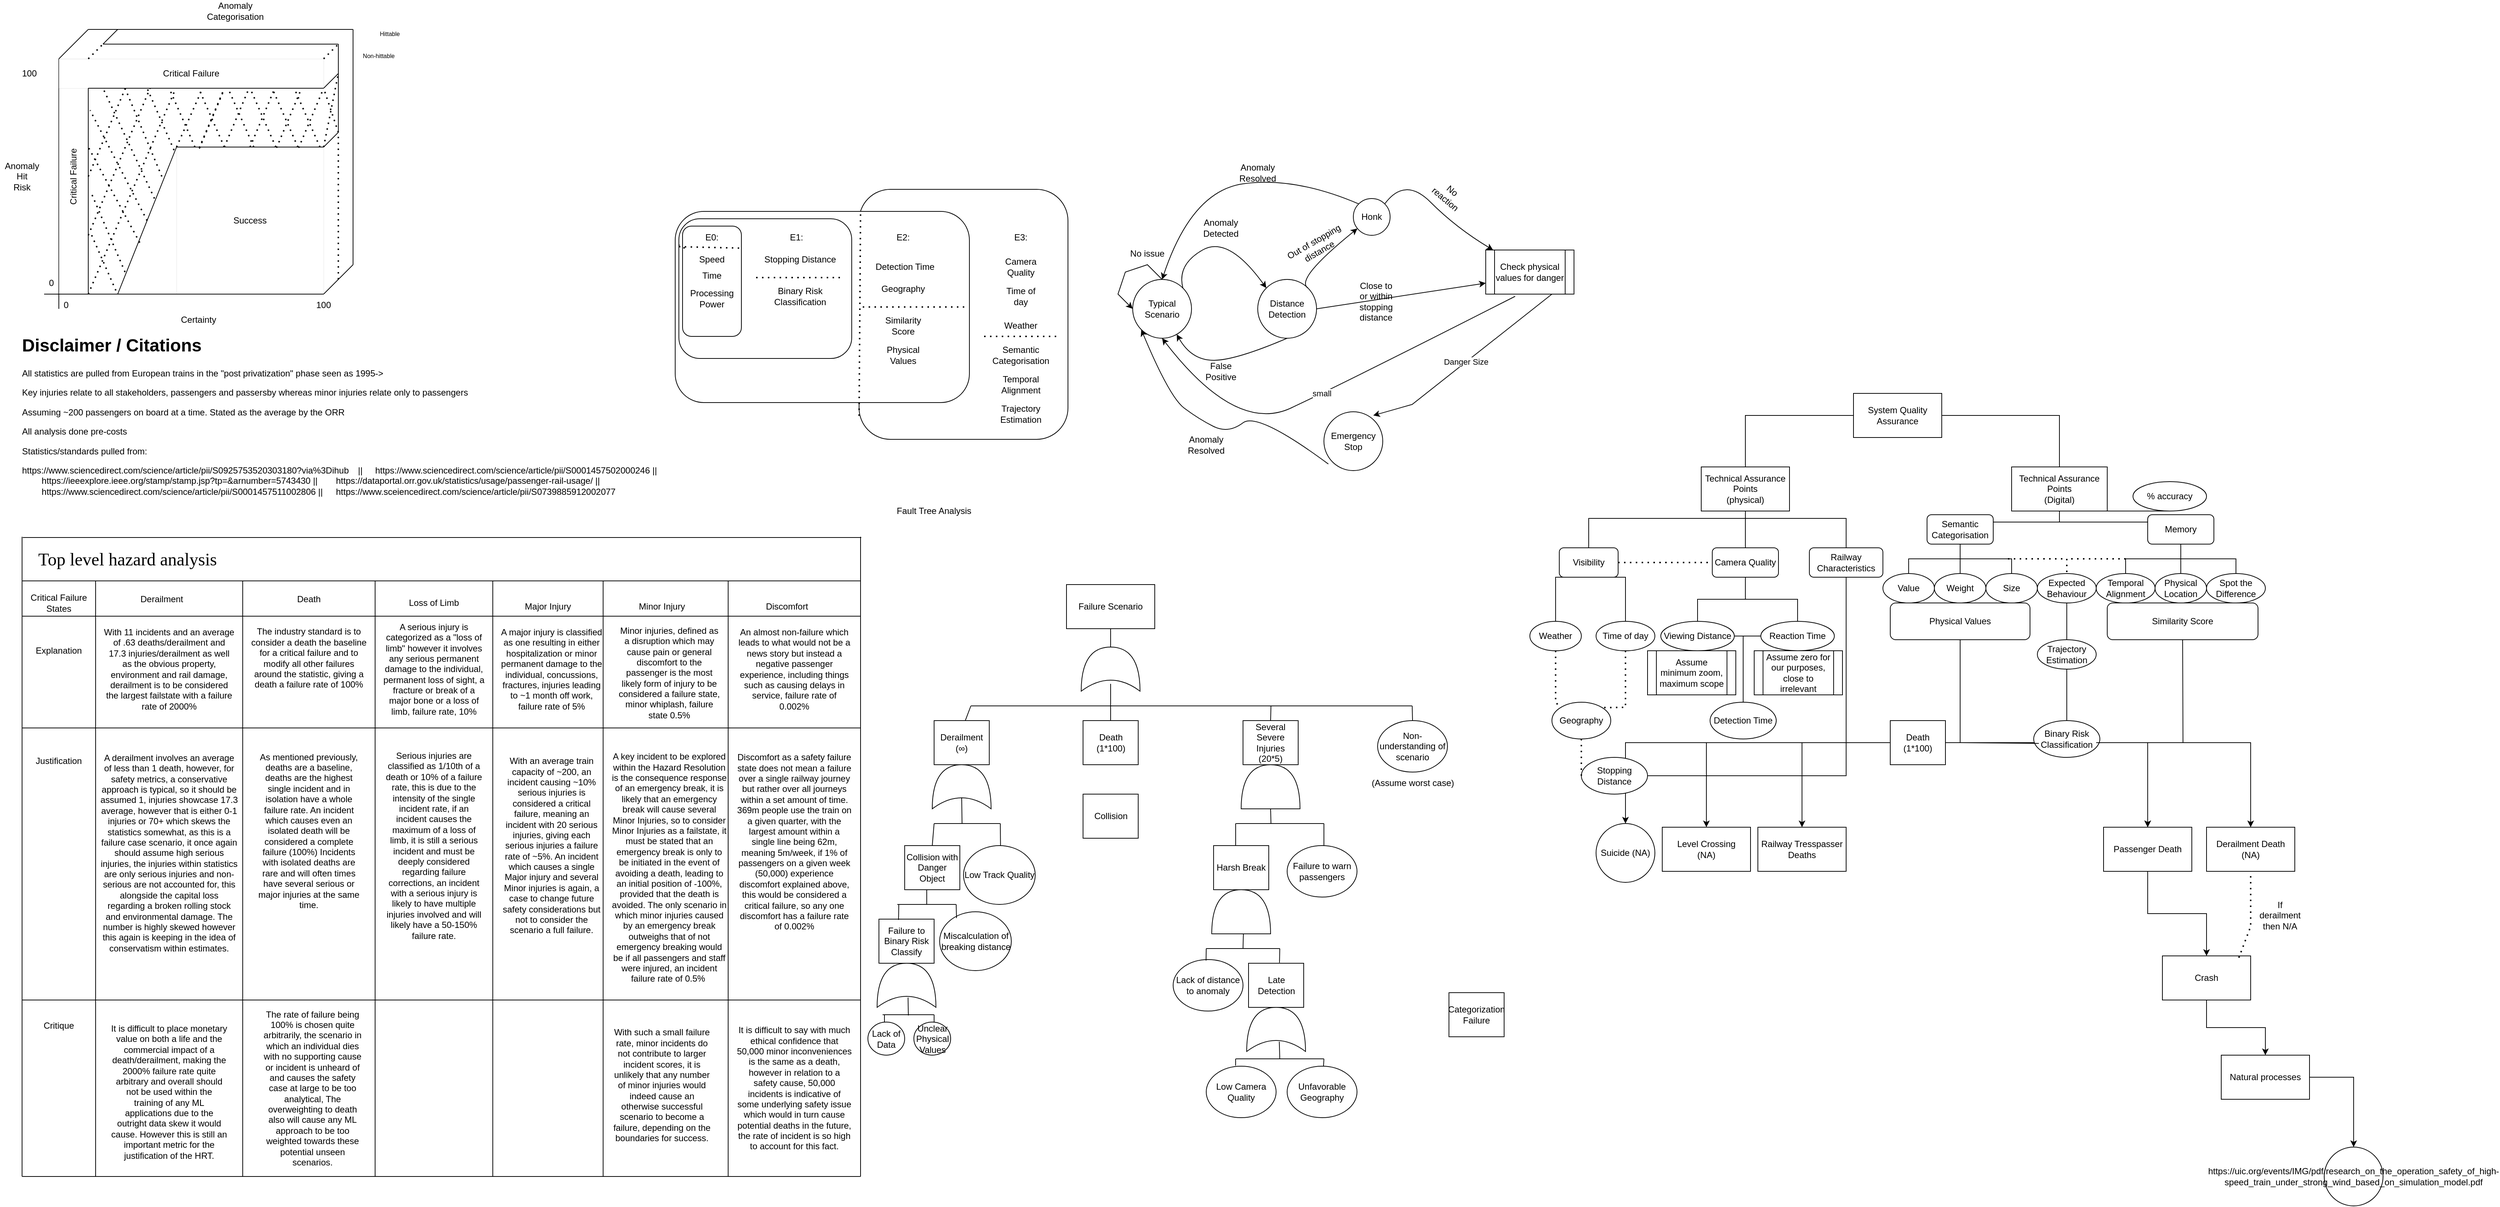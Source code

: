 <mxfile version="21.3.6" type="github">
  <diagram name="Page-1" id="ywP7yZrH698e5ii8Rh-N">
    <mxGraphModel dx="1187" dy="1418" grid="1" gridSize="10" guides="1" tooltips="1" connect="1" arrows="1" fold="1" page="1" pageScale="1" pageWidth="850" pageHeight="1100" math="0" shadow="0">
      <root>
        <mxCell id="0" />
        <mxCell id="1" parent="0" />
        <mxCell id="vWf68CewMzJHY7jxAW_s-1" value="" style="endArrow=none;html=1;rounded=0;" parent="1" edge="1">
          <mxGeometry width="50" height="50" relative="1" as="geometry">
            <mxPoint x="120" y="540" as="sourcePoint" />
            <mxPoint x="120" y="200" as="targetPoint" />
          </mxGeometry>
        </mxCell>
        <mxCell id="vWf68CewMzJHY7jxAW_s-2" value="" style="endArrow=none;html=1;rounded=0;" parent="1" edge="1">
          <mxGeometry width="50" height="50" relative="1" as="geometry">
            <mxPoint x="100" y="520" as="sourcePoint" />
            <mxPoint x="480" y="520" as="targetPoint" />
          </mxGeometry>
        </mxCell>
        <mxCell id="vWf68CewMzJHY7jxAW_s-3" value="Certainty" style="text;html=1;strokeColor=none;fillColor=none;align=center;verticalAlign=middle;whiteSpace=wrap;rounded=0;" parent="1" vertex="1">
          <mxGeometry x="280" y="540" width="60" height="30" as="geometry" />
        </mxCell>
        <mxCell id="vWf68CewMzJHY7jxAW_s-4" value="&lt;div&gt;Anomaly&lt;br&gt;&lt;/div&gt;&lt;div&gt;Hit&lt;/div&gt;&lt;div&gt;Risk&lt;br&gt;&lt;/div&gt;" style="text;html=1;strokeColor=none;fillColor=none;align=center;verticalAlign=middle;whiteSpace=wrap;rounded=0;" parent="1" vertex="1">
          <mxGeometry x="40" y="345" width="60" height="30" as="geometry" />
        </mxCell>
        <mxCell id="vWf68CewMzJHY7jxAW_s-5" value="0" style="text;html=1;strokeColor=none;fillColor=none;align=center;verticalAlign=middle;whiteSpace=wrap;rounded=0;" parent="1" vertex="1">
          <mxGeometry x="80" y="490" width="60" height="30" as="geometry" />
        </mxCell>
        <mxCell id="vWf68CewMzJHY7jxAW_s-6" value="0" style="text;html=1;strokeColor=none;fillColor=none;align=center;verticalAlign=middle;whiteSpace=wrap;rounded=0;" parent="1" vertex="1">
          <mxGeometry x="100" y="520" width="60" height="30" as="geometry" />
        </mxCell>
        <mxCell id="vWf68CewMzJHY7jxAW_s-8" value="100" style="text;html=1;strokeColor=none;fillColor=none;align=center;verticalAlign=middle;whiteSpace=wrap;rounded=0;" parent="1" vertex="1">
          <mxGeometry x="50" y="205" width="60" height="30" as="geometry" />
        </mxCell>
        <mxCell id="vWf68CewMzJHY7jxAW_s-9" value="100" style="text;html=1;strokeColor=none;fillColor=none;align=center;verticalAlign=middle;whiteSpace=wrap;rounded=0;" parent="1" vertex="1">
          <mxGeometry x="450" y="520" width="60" height="30" as="geometry" />
        </mxCell>
        <mxCell id="vWf68CewMzJHY7jxAW_s-10" value="Success" style="rounded=0;whiteSpace=wrap;html=1;strokeWidth=0;" parent="1" vertex="1">
          <mxGeometry x="280" y="320" width="200" height="200" as="geometry" />
        </mxCell>
        <mxCell id="vWf68CewMzJHY7jxAW_s-11" value="Critical Failure" style="rounded=0;whiteSpace=wrap;html=1;rotation=-90;strokeWidth=0;" parent="1" vertex="1">
          <mxGeometry x="-20" y="340" width="320" height="40" as="geometry" />
        </mxCell>
        <mxCell id="vWf68CewMzJHY7jxAW_s-13" value="Critical Failure" style="rounded=0;whiteSpace=wrap;html=1;rotation=0;strokeWidth=0;" parent="1" vertex="1">
          <mxGeometry x="120" y="200" width="360" height="40" as="geometry" />
        </mxCell>
        <mxCell id="vWf68CewMzJHY7jxAW_s-16" value="" style="endArrow=none;dashed=1;html=1;dashPattern=1 3;strokeWidth=2;rounded=0;exitX=0.894;exitY=1.013;exitDx=0;exitDy=0;exitPerimeter=0;" parent="1" edge="1">
          <mxGeometry width="50" height="50" relative="1" as="geometry">
            <mxPoint x="446.08" y="321.04" as="sourcePoint" />
            <mxPoint x="480" y="240" as="targetPoint" />
          </mxGeometry>
        </mxCell>
        <mxCell id="vWf68CewMzJHY7jxAW_s-17" value="" style="endArrow=none;dashed=1;html=1;dashPattern=1 3;strokeWidth=2;rounded=0;exitX=0.894;exitY=1.013;exitDx=0;exitDy=0;exitPerimeter=0;" parent="1" edge="1">
          <mxGeometry width="50" height="50" relative="1" as="geometry">
            <mxPoint x="416" y="321" as="sourcePoint" />
            <mxPoint x="450" y="240" as="targetPoint" />
          </mxGeometry>
        </mxCell>
        <mxCell id="vWf68CewMzJHY7jxAW_s-18" value="" style="endArrow=none;dashed=1;html=1;dashPattern=1 3;strokeWidth=2;rounded=0;exitX=0.894;exitY=1.013;exitDx=0;exitDy=0;exitPerimeter=0;" parent="1" edge="1">
          <mxGeometry width="50" height="50" relative="1" as="geometry">
            <mxPoint x="380" y="320" as="sourcePoint" />
            <mxPoint x="414" y="239" as="targetPoint" />
          </mxGeometry>
        </mxCell>
        <mxCell id="vWf68CewMzJHY7jxAW_s-19" value="" style="endArrow=none;dashed=1;html=1;dashPattern=1 3;strokeWidth=2;rounded=0;exitX=0.894;exitY=1.013;exitDx=0;exitDy=0;exitPerimeter=0;" parent="1" edge="1">
          <mxGeometry width="50" height="50" relative="1" as="geometry">
            <mxPoint x="345" y="320" as="sourcePoint" />
            <mxPoint x="379" y="239" as="targetPoint" />
          </mxGeometry>
        </mxCell>
        <mxCell id="vWf68CewMzJHY7jxAW_s-20" value="" style="endArrow=none;dashed=1;html=1;dashPattern=1 3;strokeWidth=2;rounded=0;exitX=0.894;exitY=1.013;exitDx=0;exitDy=0;exitPerimeter=0;" parent="1" edge="1">
          <mxGeometry width="50" height="50" relative="1" as="geometry">
            <mxPoint x="311" y="321" as="sourcePoint" />
            <mxPoint x="345" y="240" as="targetPoint" />
          </mxGeometry>
        </mxCell>
        <mxCell id="vWf68CewMzJHY7jxAW_s-26" value="" style="endArrow=none;dashed=1;html=1;dashPattern=1 3;strokeWidth=2;rounded=0;exitX=0.894;exitY=1.013;exitDx=0;exitDy=0;exitPerimeter=0;" parent="1" edge="1">
          <mxGeometry width="50" height="50" relative="1" as="geometry">
            <mxPoint x="311" y="322" as="sourcePoint" />
            <mxPoint x="345" y="241" as="targetPoint" />
          </mxGeometry>
        </mxCell>
        <mxCell id="vWf68CewMzJHY7jxAW_s-27" value="" style="endArrow=none;dashed=1;html=1;dashPattern=1 3;strokeWidth=2;rounded=0;" parent="1" edge="1">
          <mxGeometry width="50" height="50" relative="1" as="geometry">
            <mxPoint x="280" y="320" as="sourcePoint" />
            <mxPoint x="315" y="241" as="targetPoint" />
          </mxGeometry>
        </mxCell>
        <mxCell id="vWf68CewMzJHY7jxAW_s-28" value="" style="endArrow=none;dashed=1;html=1;dashPattern=1 3;strokeWidth=2;rounded=0;exitX=0;exitY=0;exitDx=0;exitDy=0;" parent="1" edge="1">
          <mxGeometry width="50" height="50" relative="1" as="geometry">
            <mxPoint x="160" y="520" as="sourcePoint" />
            <mxPoint x="279" y="240" as="targetPoint" />
          </mxGeometry>
        </mxCell>
        <mxCell id="vWf68CewMzJHY7jxAW_s-29" value="" style="endArrow=none;dashed=1;html=1;dashPattern=1 3;strokeWidth=2;rounded=0;" parent="1" edge="1">
          <mxGeometry width="50" height="50" relative="1" as="geometry">
            <mxPoint x="160" y="440" as="sourcePoint" />
            <mxPoint x="244" y="240" as="targetPoint" />
          </mxGeometry>
        </mxCell>
        <mxCell id="vWf68CewMzJHY7jxAW_s-30" value="" style="endArrow=none;dashed=1;html=1;dashPattern=1 3;strokeWidth=2;rounded=0;exitX=0.5;exitY=1;exitDx=0;exitDy=0;" parent="1" source="vWf68CewMzJHY7jxAW_s-11" edge="1">
          <mxGeometry width="50" height="50" relative="1" as="geometry">
            <mxPoint x="176" y="322" as="sourcePoint" />
            <mxPoint x="210" y="241" as="targetPoint" />
          </mxGeometry>
        </mxCell>
        <mxCell id="vWf68CewMzJHY7jxAW_s-62" value="" style="endArrow=none;dashed=1;html=1;dashPattern=1 3;strokeWidth=2;rounded=0;exitX=0.797;exitY=1;exitDx=0;exitDy=0;exitPerimeter=0;" parent="1" edge="1">
          <mxGeometry width="50" height="50" relative="1" as="geometry">
            <mxPoint x="475" y="320" as="sourcePoint" />
            <mxPoint x="440" y="240" as="targetPoint" />
          </mxGeometry>
        </mxCell>
        <mxCell id="vWf68CewMzJHY7jxAW_s-63" value="" style="endArrow=none;dashed=1;html=1;dashPattern=1 3;strokeWidth=2;rounded=0;exitX=0.797;exitY=1;exitDx=0;exitDy=0;exitPerimeter=0;" parent="1" edge="1">
          <mxGeometry width="50" height="50" relative="1" as="geometry">
            <mxPoint x="445" y="320" as="sourcePoint" />
            <mxPoint x="410" y="240" as="targetPoint" />
          </mxGeometry>
        </mxCell>
        <mxCell id="vWf68CewMzJHY7jxAW_s-64" value="" style="endArrow=none;dashed=1;html=1;dashPattern=1 3;strokeWidth=2;rounded=0;exitX=0.797;exitY=1;exitDx=0;exitDy=0;exitPerimeter=0;" parent="1" edge="1">
          <mxGeometry width="50" height="50" relative="1" as="geometry">
            <mxPoint x="415" y="320" as="sourcePoint" />
            <mxPoint x="380" y="240" as="targetPoint" />
          </mxGeometry>
        </mxCell>
        <mxCell id="vWf68CewMzJHY7jxAW_s-65" value="" style="endArrow=none;dashed=1;html=1;dashPattern=1 3;strokeWidth=2;rounded=0;exitX=0.797;exitY=1;exitDx=0;exitDy=0;exitPerimeter=0;" parent="1" edge="1">
          <mxGeometry width="50" height="50" relative="1" as="geometry">
            <mxPoint x="385" y="320" as="sourcePoint" />
            <mxPoint x="350" y="240" as="targetPoint" />
          </mxGeometry>
        </mxCell>
        <mxCell id="vWf68CewMzJHY7jxAW_s-66" value="" style="endArrow=none;dashed=1;html=1;dashPattern=1 3;strokeWidth=2;rounded=0;exitX=0.797;exitY=1;exitDx=0;exitDy=0;exitPerimeter=0;" parent="1" edge="1">
          <mxGeometry width="50" height="50" relative="1" as="geometry">
            <mxPoint x="345" y="320" as="sourcePoint" />
            <mxPoint x="310" y="240" as="targetPoint" />
          </mxGeometry>
        </mxCell>
        <mxCell id="vWf68CewMzJHY7jxAW_s-67" value="" style="endArrow=none;dashed=1;html=1;dashPattern=1 3;strokeWidth=2;rounded=0;exitX=0.797;exitY=1;exitDx=0;exitDy=0;exitPerimeter=0;" parent="1" edge="1">
          <mxGeometry width="50" height="50" relative="1" as="geometry">
            <mxPoint x="305" y="320" as="sourcePoint" />
            <mxPoint x="270" y="240" as="targetPoint" />
          </mxGeometry>
        </mxCell>
        <mxCell id="vWf68CewMzJHY7jxAW_s-68" value="" style="endArrow=none;dashed=1;html=1;dashPattern=1 3;strokeWidth=2;rounded=0;exitX=-0.017;exitY=0.021;exitDx=0;exitDy=0;exitPerimeter=0;" parent="1" source="vWf68CewMzJHY7jxAW_s-10" edge="1">
          <mxGeometry width="50" height="50" relative="1" as="geometry">
            <mxPoint x="290" y="360" as="sourcePoint" />
            <mxPoint x="240" y="240" as="targetPoint" />
          </mxGeometry>
        </mxCell>
        <mxCell id="vWf68CewMzJHY7jxAW_s-70" value="" style="endArrow=none;dashed=1;html=1;dashPattern=1 3;strokeWidth=2;rounded=0;" parent="1" edge="1">
          <mxGeometry width="50" height="50" relative="1" as="geometry">
            <mxPoint x="260" y="360" as="sourcePoint" />
            <mxPoint x="210" y="240" as="targetPoint" />
          </mxGeometry>
        </mxCell>
        <mxCell id="vWf68CewMzJHY7jxAW_s-71" value="" style="endArrow=none;dashed=1;html=1;dashPattern=1 3;strokeWidth=2;rounded=0;" parent="1" edge="1">
          <mxGeometry width="50" height="50" relative="1" as="geometry">
            <mxPoint x="250" y="390" as="sourcePoint" />
            <mxPoint x="180" y="240" as="targetPoint" />
          </mxGeometry>
        </mxCell>
        <mxCell id="vWf68CewMzJHY7jxAW_s-73" value="" style="endArrow=none;dashed=1;html=1;dashPattern=1 3;strokeWidth=2;rounded=0;exitX=0.797;exitY=1;exitDx=0;exitDy=0;exitPerimeter=0;" parent="1" edge="1">
          <mxGeometry width="50" height="50" relative="1" as="geometry">
            <mxPoint x="197.5" y="515" as="sourcePoint" />
            <mxPoint x="162.5" y="435" as="targetPoint" />
          </mxGeometry>
        </mxCell>
        <mxCell id="vWf68CewMzJHY7jxAW_s-74" value="" style="endArrow=none;dashed=1;html=1;dashPattern=1 3;strokeWidth=2;rounded=0;" parent="1" edge="1">
          <mxGeometry width="50" height="50" relative="1" as="geometry">
            <mxPoint x="210" y="490" as="sourcePoint" />
            <mxPoint x="163" y="380" as="targetPoint" />
          </mxGeometry>
        </mxCell>
        <mxCell id="vWf68CewMzJHY7jxAW_s-75" value="" style="endArrow=none;dashed=1;html=1;dashPattern=1 3;strokeWidth=2;rounded=0;" parent="1" edge="1">
          <mxGeometry width="50" height="50" relative="1" as="geometry">
            <mxPoint x="230" y="450" as="sourcePoint" />
            <mxPoint x="160" y="320" as="targetPoint" />
          </mxGeometry>
        </mxCell>
        <mxCell id="vWf68CewMzJHY7jxAW_s-76" value="" style="endArrow=none;dashed=1;html=1;dashPattern=1 3;strokeWidth=2;rounded=0;" parent="1" edge="1">
          <mxGeometry width="50" height="50" relative="1" as="geometry">
            <mxPoint x="240" y="420" as="sourcePoint" />
            <mxPoint x="162.5" y="270" as="targetPoint" />
          </mxGeometry>
        </mxCell>
        <mxCell id="vWf68CewMzJHY7jxAW_s-82" value="" style="endArrow=none;html=1;rounded=0;exitX=1;exitY=0;exitDx=0;exitDy=0;" parent="1" edge="1">
          <mxGeometry width="50" height="50" relative="1" as="geometry">
            <mxPoint x="480" y="520" as="sourcePoint" />
            <mxPoint x="520" y="480" as="targetPoint" />
          </mxGeometry>
        </mxCell>
        <mxCell id="vWf68CewMzJHY7jxAW_s-83" value="" style="endArrow=none;html=1;rounded=0;exitX=1;exitY=0;exitDx=0;exitDy=0;" parent="1" edge="1">
          <mxGeometry width="50" height="50" relative="1" as="geometry">
            <mxPoint x="120" y="200" as="sourcePoint" />
            <mxPoint x="160" y="160" as="targetPoint" />
          </mxGeometry>
        </mxCell>
        <mxCell id="vWf68CewMzJHY7jxAW_s-84" value="" style="endArrow=none;html=1;rounded=0;" parent="1" edge="1">
          <mxGeometry width="50" height="50" relative="1" as="geometry">
            <mxPoint x="160" y="160" as="sourcePoint" />
            <mxPoint x="520" y="160" as="targetPoint" />
          </mxGeometry>
        </mxCell>
        <mxCell id="vWf68CewMzJHY7jxAW_s-85" value="" style="endArrow=none;html=1;rounded=0;" parent="1" edge="1">
          <mxGeometry width="50" height="50" relative="1" as="geometry">
            <mxPoint x="520" y="480" as="sourcePoint" />
            <mxPoint x="520" y="160" as="targetPoint" />
          </mxGeometry>
        </mxCell>
        <mxCell id="vWf68CewMzJHY7jxAW_s-86" value="" style="endArrow=none;html=1;rounded=0;exitX=1;exitY=0;exitDx=0;exitDy=0;" parent="1" edge="1">
          <mxGeometry width="50" height="50" relative="1" as="geometry">
            <mxPoint x="480" y="320" as="sourcePoint" />
            <mxPoint x="500" y="300" as="targetPoint" />
          </mxGeometry>
        </mxCell>
        <mxCell id="vWf68CewMzJHY7jxAW_s-87" value="" style="endArrow=none;html=1;rounded=0;exitX=1;exitY=0;exitDx=0;exitDy=0;" parent="1" edge="1">
          <mxGeometry width="50" height="50" relative="1" as="geometry">
            <mxPoint x="480" y="240" as="sourcePoint" />
            <mxPoint x="500" y="220" as="targetPoint" />
          </mxGeometry>
        </mxCell>
        <mxCell id="vWf68CewMzJHY7jxAW_s-88" value="" style="endArrow=none;dashed=1;html=1;dashPattern=1 3;strokeWidth=2;rounded=0;" parent="1" edge="1">
          <mxGeometry width="50" height="50" relative="1" as="geometry">
            <mxPoint x="500" y="300" as="sourcePoint" />
            <mxPoint x="480" y="240" as="targetPoint" />
          </mxGeometry>
        </mxCell>
        <mxCell id="vWf68CewMzJHY7jxAW_s-89" value="" style="endArrow=none;dashed=1;html=1;dashPattern=1 3;strokeWidth=2;rounded=0;exitX=1;exitY=1;exitDx=0;exitDy=0;" parent="1" edge="1">
          <mxGeometry width="50" height="50" relative="1" as="geometry">
            <mxPoint x="480" y="320" as="sourcePoint" />
            <mxPoint x="500" y="220" as="targetPoint" />
          </mxGeometry>
        </mxCell>
        <mxCell id="vWf68CewMzJHY7jxAW_s-90" value="Anomaly Categorisation" style="text;html=1;strokeColor=none;fillColor=none;align=center;verticalAlign=middle;whiteSpace=wrap;rounded=0;" parent="1" vertex="1">
          <mxGeometry x="330" y="120" width="60" height="30" as="geometry" />
        </mxCell>
        <mxCell id="vWf68CewMzJHY7jxAW_s-91" value="" style="endArrow=none;html=1;rounded=0;" parent="1" edge="1">
          <mxGeometry width="50" height="50" relative="1" as="geometry">
            <mxPoint x="180" y="180" as="sourcePoint" />
            <mxPoint x="500" y="180" as="targetPoint" />
          </mxGeometry>
        </mxCell>
        <mxCell id="vWf68CewMzJHY7jxAW_s-92" value="" style="endArrow=none;html=1;rounded=0;" parent="1" edge="1">
          <mxGeometry width="50" height="50" relative="1" as="geometry">
            <mxPoint x="500" y="300" as="sourcePoint" />
            <mxPoint x="500" y="180" as="targetPoint" />
          </mxGeometry>
        </mxCell>
        <mxCell id="vWf68CewMzJHY7jxAW_s-93" value="&lt;font style=&quot;font-size: 8px;&quot;&gt;Hittable&lt;/font&gt;" style="text;html=1;strokeColor=none;fillColor=none;align=center;verticalAlign=middle;whiteSpace=wrap;rounded=0;" parent="1" vertex="1">
          <mxGeometry x="540" y="150" width="60" height="30" as="geometry" />
        </mxCell>
        <mxCell id="vWf68CewMzJHY7jxAW_s-95" value="" style="endArrow=none;html=1;rounded=0;" parent="1" edge="1">
          <mxGeometry width="50" height="50" relative="1" as="geometry">
            <mxPoint x="180" y="180" as="sourcePoint" />
            <mxPoint x="200" y="160" as="targetPoint" />
          </mxGeometry>
        </mxCell>
        <mxCell id="vWf68CewMzJHY7jxAW_s-96" value="" style="endArrow=none;html=1;rounded=0;entryX=1;entryY=1;entryDx=0;entryDy=0;" parent="1" target="vWf68CewMzJHY7jxAW_s-13" edge="1">
          <mxGeometry width="50" height="50" relative="1" as="geometry">
            <mxPoint x="160" y="240" as="sourcePoint" />
            <mxPoint x="210" y="190" as="targetPoint" />
          </mxGeometry>
        </mxCell>
        <mxCell id="vWf68CewMzJHY7jxAW_s-98" value="" style="endArrow=none;html=1;rounded=0;" parent="1" edge="1">
          <mxGeometry width="50" height="50" relative="1" as="geometry">
            <mxPoint x="160" y="520" as="sourcePoint" />
            <mxPoint x="160" y="240" as="targetPoint" />
          </mxGeometry>
        </mxCell>
        <mxCell id="vWf68CewMzJHY7jxAW_s-99" value="" style="endArrow=none;html=1;rounded=0;exitX=0;exitY=0;exitDx=0;exitDy=0;entryX=0;entryY=1;entryDx=0;entryDy=0;" parent="1" source="vWf68CewMzJHY7jxAW_s-11" target="vWf68CewMzJHY7jxAW_s-11" edge="1">
          <mxGeometry width="50" height="50" relative="1" as="geometry">
            <mxPoint x="180" y="620" as="sourcePoint" />
            <mxPoint x="230" y="570" as="targetPoint" />
          </mxGeometry>
        </mxCell>
        <mxCell id="vWf68CewMzJHY7jxAW_s-100" value="" style="endArrow=none;html=1;rounded=0;entryX=0.5;entryY=0;entryDx=0;entryDy=0;" parent="1" target="vWf68CewMzJHY7jxAW_s-9" edge="1">
          <mxGeometry width="50" height="50" relative="1" as="geometry">
            <mxPoint x="200" y="520" as="sourcePoint" />
            <mxPoint x="250" y="470" as="targetPoint" />
          </mxGeometry>
        </mxCell>
        <mxCell id="vWf68CewMzJHY7jxAW_s-101" value="" style="endArrow=none;html=1;rounded=0;" parent="1" edge="1">
          <mxGeometry width="50" height="50" relative="1" as="geometry">
            <mxPoint x="200" y="520" as="sourcePoint" />
            <mxPoint x="280" y="320" as="targetPoint" />
          </mxGeometry>
        </mxCell>
        <mxCell id="vWf68CewMzJHY7jxAW_s-102" value="" style="endArrow=none;html=1;rounded=0;exitX=0;exitY=0;exitDx=0;exitDy=0;" parent="1" source="vWf68CewMzJHY7jxAW_s-10" edge="1">
          <mxGeometry width="50" height="50" relative="1" as="geometry">
            <mxPoint x="310" y="320" as="sourcePoint" />
            <mxPoint x="480" y="320" as="targetPoint" />
          </mxGeometry>
        </mxCell>
        <mxCell id="vWf68CewMzJHY7jxAW_s-103" value="" style="endArrow=none;dashed=1;html=1;dashPattern=1 3;strokeWidth=2;rounded=0;" parent="1" edge="1">
          <mxGeometry width="50" height="50" relative="1" as="geometry">
            <mxPoint x="480" y="200" as="sourcePoint" />
            <mxPoint x="500" y="180" as="targetPoint" />
          </mxGeometry>
        </mxCell>
        <mxCell id="vWf68CewMzJHY7jxAW_s-104" value="" style="endArrow=none;dashed=1;html=1;dashPattern=1 3;strokeWidth=2;rounded=0;" parent="1" edge="1">
          <mxGeometry width="50" height="50" relative="1" as="geometry">
            <mxPoint x="160" y="200" as="sourcePoint" />
            <mxPoint x="180" y="180" as="targetPoint" />
          </mxGeometry>
        </mxCell>
        <mxCell id="vWf68CewMzJHY7jxAW_s-105" value="&lt;font style=&quot;font-size: 8px;&quot;&gt;Non-hittable&lt;/font&gt;" style="text;html=1;strokeColor=none;fillColor=none;align=center;verticalAlign=middle;whiteSpace=wrap;rounded=0;" parent="1" vertex="1">
          <mxGeometry x="520" y="180" width="70" height="30" as="geometry" />
        </mxCell>
        <mxCell id="vWf68CewMzJHY7jxAW_s-106" value="" style="endArrow=none;dashed=1;html=1;dashPattern=1 3;strokeWidth=2;rounded=0;" parent="1" edge="1">
          <mxGeometry width="50" height="50" relative="1" as="geometry">
            <mxPoint x="500" y="500" as="sourcePoint" />
            <mxPoint x="500" y="300" as="targetPoint" />
          </mxGeometry>
        </mxCell>
        <mxCell id="4lqznjxC2k54S-Ok6p2C-1" value="Critical Failure States" style="text;html=1;strokeColor=none;fillColor=none;align=center;verticalAlign=middle;whiteSpace=wrap;rounded=0;" vertex="1" parent="1">
          <mxGeometry x="80" y="920" width="80" height="40" as="geometry" />
        </mxCell>
        <mxCell id="4lqznjxC2k54S-Ok6p2C-2" value="&lt;h1&gt;Disclaimer / Citations&lt;/h1&gt;&lt;p&gt;All statistics are pulled from European trains in the &quot;post privatization&quot; phase seen as 1995-&amp;gt;&lt;/p&gt;&lt;p&gt;Key injuries relate to all stakeholders, passengers and passersby whereas minor injuries relate only to passengers&lt;/p&gt;&lt;p&gt;Assuming ~200 passengers on board at a time. Stated as the average by the ORR&lt;/p&gt;&lt;p&gt;All analysis done pre-costs&lt;/p&gt;&lt;p&gt;Statistics/standards pulled from:&lt;/p&gt;&lt;p&gt;https://www.sciencedirect.com/science/article/pii/S0925753520303180?via%3Dihub&lt;span style=&quot;white-space: pre;&quot;&gt;&#x9;&lt;/span&gt; ||&amp;nbsp;&lt;span style=&quot;white-space: pre;&quot;&gt;&#x9;&lt;/span&gt;&lt;span style=&quot;background-color: initial;&quot;&gt;https://www.sciencedirect.com/science/article/pii/S0001457502000246 ||&amp;nbsp;&lt;span style=&quot;white-space: pre;&quot;&gt;&#x9;&lt;/span&gt;&lt;/span&gt;&lt;span style=&quot;background-color: initial;&quot;&gt;https://ieeexplore.ieee.org/stamp/stamp.jsp?tp=&amp;amp;arnumber=5743430 ||&amp;nbsp;&lt;span style=&quot;white-space: pre;&quot;&gt;&#x9;&lt;/span&gt;&lt;/span&gt;&lt;span style=&quot;background-color: initial;&quot;&gt;https://dataportal.orr.gov.uk/statistics/usage/passenger-rail-usage/ ||&amp;nbsp;&lt;span style=&quot;white-space: pre;&quot;&gt;&#x9;&lt;/span&gt;&lt;/span&gt;&lt;span style=&quot;background-color: initial;&quot;&gt;https://www.sciencedirect.com/science/article/pii/S0001457511002806 ||&amp;nbsp;&lt;span style=&quot;white-space: pre;&quot;&gt;&#x9;&lt;/span&gt;https://www.sceiencedirect.com/science/article/pii/S0739885912002077&lt;/span&gt;&lt;/p&gt;" style="text;html=1;strokeColor=none;fillColor=none;spacing=5;spacingTop=-20;whiteSpace=wrap;overflow=hidden;rounded=0;" vertex="1" parent="1">
          <mxGeometry x="65" y="570" width="985" height="270" as="geometry" />
        </mxCell>
        <mxCell id="4lqznjxC2k54S-Ok6p2C-3" value="Derailment" style="text;html=1;strokeColor=none;fillColor=none;align=center;verticalAlign=middle;whiteSpace=wrap;rounded=0;" vertex="1" parent="1">
          <mxGeometry x="230" y="920" width="60" height="30" as="geometry" />
        </mxCell>
        <mxCell id="4lqznjxC2k54S-Ok6p2C-4" value="With 11 incidents and an average of .63 deaths/derailment and 17.3 injuries/derailment as well as the obvious property, environment and rail damage, derailment is to be considered the largest failstate with a failure rate of 2000%" style="text;html=1;strokeColor=none;fillColor=none;align=center;verticalAlign=middle;whiteSpace=wrap;rounded=0;" vertex="1" parent="1">
          <mxGeometry x="180" y="970" width="180" height="120" as="geometry" />
        </mxCell>
        <mxCell id="4lqznjxC2k54S-Ok6p2C-5" value="Death" style="text;html=1;strokeColor=none;fillColor=none;align=center;verticalAlign=middle;whiteSpace=wrap;rounded=0;" vertex="1" parent="1">
          <mxGeometry x="430" y="920" width="60" height="30" as="geometry" />
        </mxCell>
        <mxCell id="4lqznjxC2k54S-Ok6p2C-6" value="The industry standard is to consider a death the baseline for a critical failure and to modify all other failures around the statistic, giving a death a failure rate of 100%" style="text;html=1;strokeColor=none;fillColor=none;align=center;verticalAlign=middle;whiteSpace=wrap;rounded=0;" vertex="1" parent="1">
          <mxGeometry x="380" y="970" width="160" height="90" as="geometry" />
        </mxCell>
        <mxCell id="4lqznjxC2k54S-Ok6p2C-7" value="Loss of Limb" style="text;html=1;strokeColor=none;fillColor=none;align=center;verticalAlign=middle;whiteSpace=wrap;rounded=0;" vertex="1" parent="1">
          <mxGeometry x="590" y="925" width="80" height="30" as="geometry" />
        </mxCell>
        <mxCell id="4lqznjxC2k54S-Ok6p2C-8" value="Major Injury" style="text;html=1;strokeColor=none;fillColor=none;align=center;verticalAlign=middle;whiteSpace=wrap;rounded=0;" vertex="1" parent="1">
          <mxGeometry x="750" y="930" width="70" height="30" as="geometry" />
        </mxCell>
        <mxCell id="4lqznjxC2k54S-Ok6p2C-9" value="Minor Injury" style="text;html=1;strokeColor=none;fillColor=none;align=center;verticalAlign=middle;whiteSpace=wrap;rounded=0;" vertex="1" parent="1">
          <mxGeometry x="900" y="930" width="80" height="30" as="geometry" />
        </mxCell>
        <mxCell id="4lqznjxC2k54S-Ok6p2C-10" value="A major injury is classified as one resulting in either hospitalization or minor permanent damage to the individual, concussions, fractures, injuries leading to ~1 month off work, failure rate of 5%" style="text;html=1;strokeColor=none;fillColor=none;align=center;verticalAlign=middle;whiteSpace=wrap;rounded=0;" vertex="1" parent="1">
          <mxGeometry x="720" y="970" width="140" height="120" as="geometry" />
        </mxCell>
        <mxCell id="4lqznjxC2k54S-Ok6p2C-11" value="A serious injury is categorized as a &quot;loss of limb&quot; however it involves any serious permanent damage to the individual, permanent loss of sight, a fracture or break of a major bone or a loss of limb, failure rate, 10%" style="text;html=1;strokeColor=none;fillColor=none;align=center;verticalAlign=middle;whiteSpace=wrap;rounded=0;" vertex="1" parent="1">
          <mxGeometry x="560" y="960" width="140" height="140" as="geometry" />
        </mxCell>
        <mxCell id="4lqznjxC2k54S-Ok6p2C-12" value="Explanation" style="text;html=1;strokeColor=none;fillColor=none;align=center;verticalAlign=middle;whiteSpace=wrap;rounded=0;" vertex="1" parent="1">
          <mxGeometry x="90" y="990" width="60" height="30" as="geometry" />
        </mxCell>
        <mxCell id="4lqznjxC2k54S-Ok6p2C-13" value="Justification" style="text;html=1;strokeColor=none;fillColor=none;align=center;verticalAlign=middle;whiteSpace=wrap;rounded=0;" vertex="1" parent="1">
          <mxGeometry x="90" y="1140" width="60" height="30" as="geometry" />
        </mxCell>
        <mxCell id="4lqznjxC2k54S-Ok6p2C-14" value="Discomfort" style="text;html=1;strokeColor=none;fillColor=none;align=center;verticalAlign=middle;whiteSpace=wrap;rounded=0;" vertex="1" parent="1">
          <mxGeometry x="1080" y="930" width="60" height="30" as="geometry" />
        </mxCell>
        <mxCell id="4lqznjxC2k54S-Ok6p2C-15" value="Minor injuries, defined as a disruption which may cause pain or general discomfort to the passenger is the most likely form of injury to be considered a failure state, minor whiplash, failure state 0.5%" style="text;html=1;strokeColor=none;fillColor=none;align=center;verticalAlign=middle;whiteSpace=wrap;rounded=0;" vertex="1" parent="1">
          <mxGeometry x="880" y="970" width="140" height="130" as="geometry" />
        </mxCell>
        <mxCell id="4lqznjxC2k54S-Ok6p2C-16" value="An almost non-failure which leads to what would not be a news story but instead a negative passenger experience, including things such as causing delays in service, failure rate of 0.002%" style="text;html=1;strokeColor=none;fillColor=none;align=center;verticalAlign=middle;whiteSpace=wrap;rounded=0;" vertex="1" parent="1">
          <mxGeometry x="1040" y="960" width="160" height="140" as="geometry" />
        </mxCell>
        <mxCell id="4lqznjxC2k54S-Ok6p2C-17" value="A derailment involves an average of less than 1 death, however, for safety metrics, a conservative approach is typical, so it should be assumed 1, injuries showcase 17.3 average, however that is either 0-1 injuries or 70+ which skews the statistics somewhat, as this is a failure case scenario, it once again should assume high serious injuries, the injuries within statistics are only serious injuries and non-serious are not accounted for, this alongside the capital loss regarding a broken rolling stock and environmental damage. The number is highly skewed however this again is keeping in the idea of conservatism within estimates." style="text;html=1;strokeColor=none;fillColor=none;align=center;verticalAlign=middle;whiteSpace=wrap;rounded=0;" vertex="1" parent="1">
          <mxGeometry x="175" y="1140" width="190" height="280" as="geometry" />
        </mxCell>
        <mxCell id="4lqznjxC2k54S-Ok6p2C-18" value="As mentioned previously, deaths are a baseline, deaths are the highest single incident and in isolation have a whole failure rate. An incident which causes even an isolated death will be considered a complete failure (100%) Incidents with isolated deaths are rare and will often times have several serious or major injuries at the same time." style="text;html=1;strokeColor=none;fillColor=none;align=center;verticalAlign=middle;whiteSpace=wrap;rounded=0;" vertex="1" parent="1">
          <mxGeometry x="385" y="1140" width="150" height="220" as="geometry" />
        </mxCell>
        <mxCell id="4lqznjxC2k54S-Ok6p2C-19" value="Serious injuries are classified as 1/10th of a death or 10% of a failure rate, this is due to the intensity of the single incident rate, if an incident causes the maximum of a loss of limb, it is still a serious incident and must be deeply considered regarding failure corrections, an incident with a serious injury is likely to have multiple injuries involved and will likely have a 50-150% failure rate." style="text;html=1;strokeColor=none;fillColor=none;align=center;verticalAlign=middle;whiteSpace=wrap;rounded=0;" vertex="1" parent="1">
          <mxGeometry x="560" y="1140" width="140" height="260" as="geometry" />
        </mxCell>
        <mxCell id="4lqznjxC2k54S-Ok6p2C-20" value="With an average train capacity of ~200, an incident causing ~10% serious injuries is considered a critical failure, meaning an incident with 20 serious injuries, giving each serious injuries a failure rate of ~5%. An incident which causes a single Major injury and several Minor injuries is again, a case to change future safety considerations but not to consider the scenario a full failure." style="text;html=1;strokeColor=none;fillColor=none;align=center;verticalAlign=middle;whiteSpace=wrap;rounded=0;" vertex="1" parent="1">
          <mxGeometry x="720" y="1140" width="140" height="260" as="geometry" />
        </mxCell>
        <mxCell id="4lqznjxC2k54S-Ok6p2C-21" value="Discomfort as a safety failure state does not mean a failure over a single railway journey but rather over all journeys within a set amount of time. 369m people use the train on a given quarter, with the largest amount within a single line being 62m, meaning 5m/week, if 1% of passengers on a given week (50,000) experience discomfort explained above, this would be considered a critical failure, so any one discomfort has a failure rate of 0.002%" style="text;html=1;strokeColor=none;fillColor=none;align=center;verticalAlign=middle;whiteSpace=wrap;rounded=0;" vertex="1" parent="1">
          <mxGeometry x="1040" y="1140" width="160" height="250" as="geometry" />
        </mxCell>
        <mxCell id="4lqznjxC2k54S-Ok6p2C-22" value="It is difficult to say with much ethical confidence that 50,000 minor inconveniences is the same as a death, however in relation to a safety cause, 50,000 incidents is indicative of some underlying safety issue which would in turn cause potential deaths in the future, the rate of incident is so high to account for this fact." style="text;html=1;strokeColor=none;fillColor=none;align=center;verticalAlign=middle;whiteSpace=wrap;rounded=0;" vertex="1" parent="1">
          <mxGeometry x="1040" y="1500" width="160" height="200" as="geometry" />
        </mxCell>
        <mxCell id="4lqznjxC2k54S-Ok6p2C-23" value="A key incident to be explored within the Hazard Resolution is the consequence response of an emergency break, it is likely that an emergency break will cause several Minor Injuries, so to consider Minor Injuries as a failstate, it must be stated that an emergency break is only to be initiated in the event of avoiding a death, leading to an initial position of -100%, provided that the death is avoided. The only scenario in which minor injuries caused by an emergency break outweighs that of not emergency breaking would be if all passengers and staff were injured, an incident failure rate of 0.5%&amp;nbsp;" style="text;html=1;strokeColor=none;fillColor=none;align=center;verticalAlign=middle;whiteSpace=wrap;rounded=0;" vertex="1" parent="1">
          <mxGeometry x="870" y="1140" width="160" height="320" as="geometry" />
        </mxCell>
        <mxCell id="4lqznjxC2k54S-Ok6p2C-24" value="" style="endArrow=none;html=1;rounded=0;" edge="1" parent="1">
          <mxGeometry width="50" height="50" relative="1" as="geometry">
            <mxPoint x="170" y="1720" as="sourcePoint" />
            <mxPoint x="170" y="910" as="targetPoint" />
          </mxGeometry>
        </mxCell>
        <mxCell id="4lqznjxC2k54S-Ok6p2C-25" value="" style="endArrow=none;html=1;rounded=0;" edge="1" parent="1">
          <mxGeometry width="50" height="50" relative="1" as="geometry">
            <mxPoint x="370" y="1720" as="sourcePoint" />
            <mxPoint x="370" y="910" as="targetPoint" />
          </mxGeometry>
        </mxCell>
        <mxCell id="4lqznjxC2k54S-Ok6p2C-26" value="" style="endArrow=none;html=1;rounded=0;" edge="1" parent="1">
          <mxGeometry width="50" height="50" relative="1" as="geometry">
            <mxPoint x="550" y="1720" as="sourcePoint" />
            <mxPoint x="550" y="910" as="targetPoint" />
          </mxGeometry>
        </mxCell>
        <mxCell id="4lqznjxC2k54S-Ok6p2C-27" value="" style="endArrow=none;html=1;rounded=0;" edge="1" parent="1">
          <mxGeometry width="50" height="50" relative="1" as="geometry">
            <mxPoint x="710" y="1720" as="sourcePoint" />
            <mxPoint x="710" y="910" as="targetPoint" />
          </mxGeometry>
        </mxCell>
        <mxCell id="4lqznjxC2k54S-Ok6p2C-28" value="" style="endArrow=none;html=1;rounded=0;" edge="1" parent="1">
          <mxGeometry width="50" height="50" relative="1" as="geometry">
            <mxPoint x="860" y="1720" as="sourcePoint" />
            <mxPoint x="860" y="910" as="targetPoint" />
          </mxGeometry>
        </mxCell>
        <mxCell id="4lqznjxC2k54S-Ok6p2C-29" value="" style="endArrow=none;html=1;rounded=0;" edge="1" parent="1">
          <mxGeometry width="50" height="50" relative="1" as="geometry">
            <mxPoint x="1030" y="1720" as="sourcePoint" />
            <mxPoint x="1030" y="910" as="targetPoint" />
          </mxGeometry>
        </mxCell>
        <mxCell id="4lqznjxC2k54S-Ok6p2C-30" value="" style="endArrow=none;html=1;rounded=0;" edge="1" parent="1">
          <mxGeometry width="50" height="50" relative="1" as="geometry">
            <mxPoint x="70" y="910" as="sourcePoint" />
            <mxPoint x="1210" y="910" as="targetPoint" />
          </mxGeometry>
        </mxCell>
        <mxCell id="4lqznjxC2k54S-Ok6p2C-31" value="" style="endArrow=none;html=1;rounded=0;" edge="1" parent="1">
          <mxGeometry width="50" height="50" relative="1" as="geometry">
            <mxPoint x="70" y="958" as="sourcePoint" />
            <mxPoint x="1210" y="958" as="targetPoint" />
          </mxGeometry>
        </mxCell>
        <mxCell id="4lqznjxC2k54S-Ok6p2C-32" value="" style="endArrow=none;html=1;rounded=0;" edge="1" parent="1">
          <mxGeometry width="50" height="50" relative="1" as="geometry">
            <mxPoint x="70" y="1110" as="sourcePoint" />
            <mxPoint x="1210" y="1110" as="targetPoint" />
          </mxGeometry>
        </mxCell>
        <mxCell id="4lqznjxC2k54S-Ok6p2C-33" value="" style="endArrow=none;html=1;rounded=0;" edge="1" parent="1">
          <mxGeometry width="50" height="50" relative="1" as="geometry">
            <mxPoint x="70" y="1480" as="sourcePoint" />
            <mxPoint x="1210" y="1480" as="targetPoint" />
          </mxGeometry>
        </mxCell>
        <mxCell id="4lqznjxC2k54S-Ok6p2C-37" value="" style="endArrow=none;html=1;rounded=0;" edge="1" parent="1">
          <mxGeometry width="50" height="50" relative="1" as="geometry">
            <mxPoint x="1210" y="1720" as="sourcePoint" />
            <mxPoint x="1210" y="850" as="targetPoint" />
          </mxGeometry>
        </mxCell>
        <mxCell id="4lqznjxC2k54S-Ok6p2C-38" value="" style="endArrow=none;html=1;rounded=0;" edge="1" parent="1">
          <mxGeometry width="50" height="50" relative="1" as="geometry">
            <mxPoint x="70" y="1720" as="sourcePoint" />
            <mxPoint x="70" y="850" as="targetPoint" />
          </mxGeometry>
        </mxCell>
        <mxCell id="4lqznjxC2k54S-Ok6p2C-39" value="" style="endArrow=none;html=1;rounded=0;" edge="1" parent="1">
          <mxGeometry width="50" height="50" relative="1" as="geometry">
            <mxPoint x="70" y="1720" as="sourcePoint" />
            <mxPoint x="1210" y="1720" as="targetPoint" />
          </mxGeometry>
        </mxCell>
        <mxCell id="4lqznjxC2k54S-Ok6p2C-40" value="Critique" style="text;html=1;strokeColor=none;fillColor=none;align=center;verticalAlign=middle;whiteSpace=wrap;rounded=0;" vertex="1" parent="1">
          <mxGeometry x="90" y="1500" width="60" height="30" as="geometry" />
        </mxCell>
        <mxCell id="4lqznjxC2k54S-Ok6p2C-41" value="With such a small failure rate, minor incidents do not contribute to larger incident scores, it is unlikely that any number of minor injuries would indeed cause an otherwise successful scenario to become a failure, depending on the boundaries for success." style="text;html=1;strokeColor=none;fillColor=none;align=center;verticalAlign=middle;whiteSpace=wrap;rounded=0;" vertex="1" parent="1">
          <mxGeometry x="870" y="1501" width="140" height="189" as="geometry" />
        </mxCell>
        <mxCell id="4lqznjxC2k54S-Ok6p2C-42" value="The rate of failure being 100% is chosen quite arbitrarily, the scenario in which an individual dies with no supporting cause or incident is unheard of and causes the safety case at large to be too analytical, The overweighting to death also will cause any ML approach to be too weighted towards these potential unseen scenarios." style="text;html=1;strokeColor=none;fillColor=none;align=center;verticalAlign=middle;whiteSpace=wrap;rounded=0;" vertex="1" parent="1">
          <mxGeometry x="395" y="1490" width="140" height="220" as="geometry" />
        </mxCell>
        <mxCell id="4lqznjxC2k54S-Ok6p2C-43" value="It is difficult to place monetary value on both a life and the commercial impact of a death/derailment, making the 2000% failure rate quite arbitrary and overall should not be used within the training of any ML applications due to the outright data skew it would cause. However this is still an important metric for the justification of the HRT." style="text;html=1;strokeColor=none;fillColor=none;align=center;verticalAlign=middle;whiteSpace=wrap;rounded=0;" vertex="1" parent="1">
          <mxGeometry x="190" y="1490" width="160" height="230" as="geometry" />
        </mxCell>
        <mxCell id="4lqznjxC2k54S-Ok6p2C-44" value="Failure Scenario" style="rounded=0;whiteSpace=wrap;html=1;" vertex="1" parent="1">
          <mxGeometry x="1490" y="915" width="120" height="60" as="geometry" />
        </mxCell>
        <mxCell id="4lqznjxC2k54S-Ok6p2C-45" value="Derailment&lt;br&gt;(∞)" style="rounded=0;whiteSpace=wrap;html=1;" vertex="1" parent="1">
          <mxGeometry x="1310" y="1100" width="75" height="60" as="geometry" />
        </mxCell>
        <mxCell id="4lqznjxC2k54S-Ok6p2C-46" value="Death&lt;br&gt;(1*100)" style="rounded=0;whiteSpace=wrap;html=1;" vertex="1" parent="1">
          <mxGeometry x="1512.5" y="1100" width="75" height="60" as="geometry" />
        </mxCell>
        <mxCell id="4lqznjxC2k54S-Ok6p2C-47" value="" style="shape=xor;whiteSpace=wrap;html=1;rotation=-90;" vertex="1" parent="1">
          <mxGeometry x="1520" y="990" width="60" height="80" as="geometry" />
        </mxCell>
        <mxCell id="4lqznjxC2k54S-Ok6p2C-48" value="Several Severe Injuries&lt;br&gt;(20*5)" style="rounded=0;whiteSpace=wrap;html=1;" vertex="1" parent="1">
          <mxGeometry x="1730" y="1100" width="75" height="60" as="geometry" />
        </mxCell>
        <mxCell id="4lqznjxC2k54S-Ok6p2C-49" value="" style="endArrow=none;html=1;rounded=0;exitX=0.5;exitY=0;exitDx=0;exitDy=0;" edge="1" parent="1" source="4lqznjxC2k54S-Ok6p2C-46">
          <mxGeometry width="50" height="50" relative="1" as="geometry">
            <mxPoint x="1530" y="1070" as="sourcePoint" />
            <mxPoint x="1550" y="1050" as="targetPoint" />
          </mxGeometry>
        </mxCell>
        <mxCell id="4lqznjxC2k54S-Ok6p2C-50" value="" style="endArrow=none;html=1;rounded=0;" edge="1" parent="1">
          <mxGeometry width="50" height="50" relative="1" as="geometry">
            <mxPoint x="1640" y="1080" as="sourcePoint" />
            <mxPoint x="1360" y="1080" as="targetPoint" />
          </mxGeometry>
        </mxCell>
        <mxCell id="4lqznjxC2k54S-Ok6p2C-51" value="" style="endArrow=none;html=1;rounded=0;entryX=0.5;entryY=0;entryDx=0;entryDy=0;" edge="1" parent="1" target="4lqznjxC2k54S-Ok6p2C-48">
          <mxGeometry width="50" height="50" relative="1" as="geometry">
            <mxPoint x="1768" y="1080" as="sourcePoint" />
            <mxPoint x="1580" y="1020" as="targetPoint" />
          </mxGeometry>
        </mxCell>
        <mxCell id="4lqznjxC2k54S-Ok6p2C-52" value="" style="endArrow=none;html=1;rounded=0;exitX=0.567;exitY=-0.005;exitDx=0;exitDy=0;exitPerimeter=0;" edge="1" parent="1" source="4lqznjxC2k54S-Ok6p2C-45">
          <mxGeometry width="50" height="50" relative="1" as="geometry">
            <mxPoint x="1480" y="1100" as="sourcePoint" />
            <mxPoint x="1360" y="1080" as="targetPoint" />
          </mxGeometry>
        </mxCell>
        <mxCell id="4lqznjxC2k54S-Ok6p2C-53" value="" style="endArrow=none;html=1;rounded=0;entryX=1;entryY=0.5;entryDx=0;entryDy=0;entryPerimeter=0;" edge="1" parent="1" source="4lqznjxC2k54S-Ok6p2C-44" target="4lqznjxC2k54S-Ok6p2C-47">
          <mxGeometry width="50" height="50" relative="1" as="geometry">
            <mxPoint x="1590" y="1080" as="sourcePoint" />
            <mxPoint x="1640" y="1030" as="targetPoint" />
          </mxGeometry>
        </mxCell>
        <mxCell id="4lqznjxC2k54S-Ok6p2C-55" value="Late Detection" style="rounded=0;whiteSpace=wrap;html=1;" vertex="1" parent="1">
          <mxGeometry x="1737.5" y="1430" width="75" height="60" as="geometry" />
        </mxCell>
        <mxCell id="4lqznjxC2k54S-Ok6p2C-56" value="Categorization Failure" style="rounded=0;whiteSpace=wrap;html=1;" vertex="1" parent="1">
          <mxGeometry x="2010" y="1470" width="75" height="60" as="geometry" />
        </mxCell>
        <mxCell id="4lqznjxC2k54S-Ok6p2C-57" value="Failure to Binary Risk Classify" style="rounded=0;whiteSpace=wrap;html=1;" vertex="1" parent="1">
          <mxGeometry x="1235" y="1370" width="75" height="60" as="geometry" />
        </mxCell>
        <mxCell id="4lqznjxC2k54S-Ok6p2C-58" value="Collision" style="rounded=0;whiteSpace=wrap;html=1;" vertex="1" parent="1">
          <mxGeometry x="1512.5" y="1200" width="75" height="60" as="geometry" />
        </mxCell>
        <mxCell id="4lqznjxC2k54S-Ok6p2C-59" value="Harsh Break" style="rounded=0;whiteSpace=wrap;html=1;" vertex="1" parent="1">
          <mxGeometry x="1690" y="1270" width="75" height="60" as="geometry" />
        </mxCell>
        <mxCell id="4lqznjxC2k54S-Ok6p2C-60" value="Collision with Danger Object" style="rounded=0;whiteSpace=wrap;html=1;" vertex="1" parent="1">
          <mxGeometry x="1270" y="1270" width="75" height="60" as="geometry" />
        </mxCell>
        <mxCell id="4lqznjxC2k54S-Ok6p2C-63" value="" style="shape=xor;whiteSpace=wrap;html=1;rotation=-90;" vertex="1" parent="1">
          <mxGeometry x="1317.5" y="1150" width="60" height="80" as="geometry" />
        </mxCell>
        <mxCell id="4lqznjxC2k54S-Ok6p2C-64" value="" style="endArrow=none;html=1;rounded=0;entryX=0.25;entryY=0.5;entryDx=0;entryDy=0;entryPerimeter=0;" edge="1" parent="1" target="4lqznjxC2k54S-Ok6p2C-63">
          <mxGeometry width="50" height="50" relative="1" as="geometry">
            <mxPoint x="1348" y="1240" as="sourcePoint" />
            <mxPoint x="1510" y="1190" as="targetPoint" />
          </mxGeometry>
        </mxCell>
        <mxCell id="4lqznjxC2k54S-Ok6p2C-65" value="" style="endArrow=none;html=1;rounded=0;" edge="1" parent="1">
          <mxGeometry width="50" height="50" relative="1" as="geometry">
            <mxPoint x="1310" y="1240" as="sourcePoint" />
            <mxPoint x="1400" y="1240" as="targetPoint" />
          </mxGeometry>
        </mxCell>
        <mxCell id="4lqznjxC2k54S-Ok6p2C-66" value="" style="endArrow=none;html=1;rounded=0;entryX=0.671;entryY=0.006;entryDx=0;entryDy=0;entryPerimeter=0;" edge="1" parent="1">
          <mxGeometry width="50" height="50" relative="1" as="geometry">
            <mxPoint x="1400" y="1240" as="sourcePoint" />
            <mxPoint x="1400.325" y="1270.36" as="targetPoint" />
          </mxGeometry>
        </mxCell>
        <mxCell id="4lqznjxC2k54S-Ok6p2C-67" value="" style="endArrow=none;html=1;rounded=0;exitX=0.5;exitY=0;exitDx=0;exitDy=0;" edge="1" parent="1" source="4lqznjxC2k54S-Ok6p2C-60">
          <mxGeometry width="50" height="50" relative="1" as="geometry">
            <mxPoint x="1460" y="1240" as="sourcePoint" />
            <mxPoint x="1310" y="1240" as="targetPoint" />
          </mxGeometry>
        </mxCell>
        <mxCell id="4lqznjxC2k54S-Ok6p2C-69" value="" style="shape=or;whiteSpace=wrap;html=1;rotation=-90;" vertex="1" parent="1">
          <mxGeometry x="1737.5" y="1150" width="60" height="80" as="geometry" />
        </mxCell>
        <mxCell id="4lqznjxC2k54S-Ok6p2C-70" value="" style="endArrow=none;html=1;rounded=0;" edge="1" parent="1">
          <mxGeometry width="50" height="50" relative="1" as="geometry">
            <mxPoint x="1840" y="1240" as="sourcePoint" />
            <mxPoint x="1720" y="1240" as="targetPoint" />
          </mxGeometry>
        </mxCell>
        <mxCell id="4lqznjxC2k54S-Ok6p2C-71" value="" style="endArrow=none;html=1;rounded=0;exitX=0.4;exitY=0;exitDx=0;exitDy=0;exitPerimeter=0;" edge="1" parent="1" source="4lqznjxC2k54S-Ok6p2C-59">
          <mxGeometry width="50" height="50" relative="1" as="geometry">
            <mxPoint x="1720" y="1260" as="sourcePoint" />
            <mxPoint x="1720" y="1240" as="targetPoint" />
          </mxGeometry>
        </mxCell>
        <mxCell id="4lqznjxC2k54S-Ok6p2C-72" value="" style="endArrow=none;html=1;rounded=0;" edge="1" parent="1">
          <mxGeometry width="50" height="50" relative="1" as="geometry">
            <mxPoint x="1840" y="1240" as="sourcePoint" />
            <mxPoint x="1840" y="1270" as="targetPoint" />
          </mxGeometry>
        </mxCell>
        <mxCell id="4lqznjxC2k54S-Ok6p2C-73" value="" style="endArrow=none;html=1;rounded=0;exitX=0;exitY=0.5;exitDx=0;exitDy=0;exitPerimeter=0;" edge="1" parent="1" source="4lqznjxC2k54S-Ok6p2C-69">
          <mxGeometry width="50" height="50" relative="1" as="geometry">
            <mxPoint x="1620" y="1220" as="sourcePoint" />
            <mxPoint x="1768" y="1240" as="targetPoint" />
          </mxGeometry>
        </mxCell>
        <mxCell id="4lqznjxC2k54S-Ok6p2C-75" value="Failure to warn passengers" style="ellipse;whiteSpace=wrap;html=1;" vertex="1" parent="1">
          <mxGeometry x="1790" y="1270" width="95" height="70" as="geometry" />
        </mxCell>
        <mxCell id="4lqznjxC2k54S-Ok6p2C-76" value="Lack of distance to anomaly" style="ellipse;whiteSpace=wrap;html=1;" vertex="1" parent="1">
          <mxGeometry x="1635" y="1425" width="95" height="70" as="geometry" />
        </mxCell>
        <mxCell id="4lqznjxC2k54S-Ok6p2C-77" value="" style="shape=or;whiteSpace=wrap;html=1;rotation=-90;" vertex="1" parent="1">
          <mxGeometry x="1697.5" y="1320" width="60" height="80" as="geometry" />
        </mxCell>
        <mxCell id="4lqznjxC2k54S-Ok6p2C-78" value="" style="endArrow=none;html=1;rounded=0;entryX=0;entryY=0.5;entryDx=0;entryDy=0;entryPerimeter=0;" edge="1" parent="1">
          <mxGeometry width="50" height="50" relative="1" as="geometry">
            <mxPoint x="1730" y="1410" as="sourcePoint" />
            <mxPoint x="1730.5" y="1390" as="targetPoint" />
          </mxGeometry>
        </mxCell>
        <mxCell id="4lqznjxC2k54S-Ok6p2C-79" value="" style="endArrow=none;html=1;rounded=0;" edge="1" parent="1">
          <mxGeometry width="50" height="50" relative="1" as="geometry">
            <mxPoint x="1680" y="1410" as="sourcePoint" />
            <mxPoint x="1780" y="1410" as="targetPoint" />
          </mxGeometry>
        </mxCell>
        <mxCell id="4lqznjxC2k54S-Ok6p2C-80" value="" style="endArrow=none;html=1;rounded=0;exitX=0.561;exitY=-0.012;exitDx=0;exitDy=0;exitPerimeter=0;" edge="1" parent="1" source="4lqznjxC2k54S-Ok6p2C-55">
          <mxGeometry width="50" height="50" relative="1" as="geometry">
            <mxPoint x="1720" y="1450" as="sourcePoint" />
            <mxPoint x="1780" y="1410" as="targetPoint" />
          </mxGeometry>
        </mxCell>
        <mxCell id="4lqznjxC2k54S-Ok6p2C-81" value="" style="endArrow=none;html=1;rounded=0;exitX=0.471;exitY=0.02;exitDx=0;exitDy=0;exitPerimeter=0;" edge="1" parent="1" source="4lqznjxC2k54S-Ok6p2C-76">
          <mxGeometry width="50" height="50" relative="1" as="geometry">
            <mxPoint x="1680" y="1450" as="sourcePoint" />
            <mxPoint x="1680" y="1410" as="targetPoint" />
          </mxGeometry>
        </mxCell>
        <mxCell id="4lqznjxC2k54S-Ok6p2C-82" value="" style="shape=xor;whiteSpace=wrap;html=1;rotation=-90;" vertex="1" parent="1">
          <mxGeometry x="1745" y="1480" width="60" height="80" as="geometry" />
        </mxCell>
        <mxCell id="4lqznjxC2k54S-Ok6p2C-83" value="Unfavorable Geography" style="ellipse;whiteSpace=wrap;html=1;" vertex="1" parent="1">
          <mxGeometry x="1790" y="1570" width="95" height="70" as="geometry" />
        </mxCell>
        <mxCell id="4lqznjxC2k54S-Ok6p2C-84" value="Low Camera Quality" style="ellipse;whiteSpace=wrap;html=1;" vertex="1" parent="1">
          <mxGeometry x="1680" y="1570" width="95" height="70" as="geometry" />
        </mxCell>
        <mxCell id="4lqznjxC2k54S-Ok6p2C-85" value="" style="endArrow=none;html=1;rounded=0;" edge="1" parent="1">
          <mxGeometry width="50" height="50" relative="1" as="geometry">
            <mxPoint x="1720" y="1560" as="sourcePoint" />
            <mxPoint x="1840" y="1560" as="targetPoint" />
          </mxGeometry>
        </mxCell>
        <mxCell id="4lqznjxC2k54S-Ok6p2C-86" value="" style="endArrow=none;html=1;rounded=0;exitX=0.223;exitY=0.554;exitDx=0;exitDy=0;exitPerimeter=0;" edge="1" parent="1" source="4lqznjxC2k54S-Ok6p2C-82">
          <mxGeometry width="50" height="50" relative="1" as="geometry">
            <mxPoint x="1710" y="1540" as="sourcePoint" />
            <mxPoint x="1780" y="1560" as="targetPoint" />
          </mxGeometry>
        </mxCell>
        <mxCell id="4lqznjxC2k54S-Ok6p2C-87" value="" style="endArrow=none;html=1;rounded=0;exitX=0.42;exitY=-0.01;exitDx=0;exitDy=0;exitPerimeter=0;" edge="1" parent="1" source="4lqznjxC2k54S-Ok6p2C-84">
          <mxGeometry width="50" height="50" relative="1" as="geometry">
            <mxPoint x="1750" y="1610" as="sourcePoint" />
            <mxPoint x="1720" y="1560" as="targetPoint" />
          </mxGeometry>
        </mxCell>
        <mxCell id="4lqznjxC2k54S-Ok6p2C-88" value="" style="endArrow=none;html=1;rounded=0;" edge="1" parent="1" source="4lqznjxC2k54S-Ok6p2C-83">
          <mxGeometry width="50" height="50" relative="1" as="geometry">
            <mxPoint x="1790" y="1610" as="sourcePoint" />
            <mxPoint x="1840" y="1560" as="targetPoint" />
          </mxGeometry>
        </mxCell>
        <mxCell id="4lqznjxC2k54S-Ok6p2C-89" value="Fault Tree Analysis" style="text;html=1;strokeColor=none;fillColor=none;align=center;verticalAlign=middle;whiteSpace=wrap;rounded=0;" vertex="1" parent="1">
          <mxGeometry x="1245" y="800" width="130" height="30" as="geometry" />
        </mxCell>
        <mxCell id="4lqznjxC2k54S-Ok6p2C-91" value="" style="endArrow=none;html=1;rounded=0;" edge="1" parent="1">
          <mxGeometry width="50" height="50" relative="1" as="geometry">
            <mxPoint x="71" y="851" as="sourcePoint" />
            <mxPoint x="1211" y="851" as="targetPoint" />
          </mxGeometry>
        </mxCell>
        <mxCell id="4lqznjxC2k54S-Ok6p2C-93" value="&lt;font face=&quot;Times New Roman&quot; style=&quot;font-size: 24px;&quot;&gt;Top level hazard analysis&lt;/font&gt;" style="text;whiteSpace=wrap;html=1;" vertex="1" parent="1">
          <mxGeometry x="90" y="860" width="700" height="40" as="geometry" />
        </mxCell>
        <mxCell id="4lqznjxC2k54S-Ok6p2C-94" value="Non-understanding of scenario" style="ellipse;whiteSpace=wrap;html=1;" vertex="1" parent="1">
          <mxGeometry x="1913" y="1100" width="95" height="70" as="geometry" />
        </mxCell>
        <mxCell id="4lqznjxC2k54S-Ok6p2C-95" value="" style="endArrow=none;html=1;rounded=0;entryX=0.5;entryY=0;entryDx=0;entryDy=0;" edge="1" parent="1" target="4lqznjxC2k54S-Ok6p2C-94">
          <mxGeometry width="50" height="50" relative="1" as="geometry">
            <mxPoint x="1960" y="1080" as="sourcePoint" />
            <mxPoint x="1590" y="1280" as="targetPoint" />
          </mxGeometry>
        </mxCell>
        <mxCell id="4lqznjxC2k54S-Ok6p2C-96" value="" style="endArrow=none;html=1;rounded=0;" edge="1" parent="1">
          <mxGeometry width="50" height="50" relative="1" as="geometry">
            <mxPoint x="1630" y="1080" as="sourcePoint" />
            <mxPoint x="1960" y="1080" as="targetPoint" />
          </mxGeometry>
        </mxCell>
        <mxCell id="4lqznjxC2k54S-Ok6p2C-97" value="Lack of Data" style="ellipse;whiteSpace=wrap;html=1;" vertex="1" parent="1">
          <mxGeometry x="1220" y="1510" width="50" height="45" as="geometry" />
        </mxCell>
        <mxCell id="4lqznjxC2k54S-Ok6p2C-98" value="Unclear Physical Values" style="ellipse;whiteSpace=wrap;html=1;" vertex="1" parent="1">
          <mxGeometry x="1282.5" y="1510" width="50" height="45" as="geometry" />
        </mxCell>
        <mxCell id="4lqznjxC2k54S-Ok6p2C-99" value="" style="shape=xor;whiteSpace=wrap;html=1;rotation=-90;" vertex="1" parent="1">
          <mxGeometry x="1242.5" y="1420" width="60" height="80" as="geometry" />
        </mxCell>
        <mxCell id="4lqznjxC2k54S-Ok6p2C-100" value="" style="endArrow=none;html=1;rounded=0;" edge="1" parent="1">
          <mxGeometry width="50" height="50" relative="1" as="geometry">
            <mxPoint x="1240" y="1500" as="sourcePoint" />
            <mxPoint x="1310" y="1500" as="targetPoint" />
          </mxGeometry>
        </mxCell>
        <mxCell id="4lqznjxC2k54S-Ok6p2C-101" value="" style="endArrow=none;html=1;rounded=0;entryX=0.25;entryY=0.5;entryDx=0;entryDy=0;entryPerimeter=0;" edge="1" parent="1">
          <mxGeometry width="50" height="50" relative="1" as="geometry">
            <mxPoint x="1310" y="1510" as="sourcePoint" />
            <mxPoint x="1310" y="1500" as="targetPoint" />
          </mxGeometry>
        </mxCell>
        <mxCell id="4lqznjxC2k54S-Ok6p2C-102" value="" style="endArrow=none;html=1;rounded=0;entryX=0.25;entryY=0.5;entryDx=0;entryDy=0;entryPerimeter=0;" edge="1" parent="1">
          <mxGeometry width="50" height="50" relative="1" as="geometry">
            <mxPoint x="1242.5" y="1510" as="sourcePoint" />
            <mxPoint x="1242.5" y="1500" as="targetPoint" />
          </mxGeometry>
        </mxCell>
        <mxCell id="4lqznjxC2k54S-Ok6p2C-103" value="" style="endArrow=none;html=1;rounded=0;entryX=0.222;entryY=0.526;entryDx=0;entryDy=0;entryPerimeter=0;" edge="1" parent="1" target="4lqznjxC2k54S-Ok6p2C-99">
          <mxGeometry width="50" height="50" relative="1" as="geometry">
            <mxPoint x="1275" y="1501" as="sourcePoint" />
            <mxPoint x="1275" y="1491" as="targetPoint" />
          </mxGeometry>
        </mxCell>
        <mxCell id="4lqznjxC2k54S-Ok6p2C-104" value="Miscalculation of breaking distance" style="ellipse;whiteSpace=wrap;html=1;" vertex="1" parent="1">
          <mxGeometry x="1317.5" y="1360" width="97.5" height="80" as="geometry" />
        </mxCell>
        <mxCell id="4lqznjxC2k54S-Ok6p2C-105" value="" style="endArrow=none;html=1;rounded=0;" edge="1" parent="1">
          <mxGeometry width="50" height="50" relative="1" as="geometry">
            <mxPoint x="1260" y="1350" as="sourcePoint" />
            <mxPoint x="1340" y="1350" as="targetPoint" />
          </mxGeometry>
        </mxCell>
        <mxCell id="4lqznjxC2k54S-Ok6p2C-106" value="" style="endArrow=none;html=1;rounded=0;entryX=0.222;entryY=0.526;entryDx=0;entryDy=0;entryPerimeter=0;" edge="1" parent="1">
          <mxGeometry width="50" height="50" relative="1" as="geometry">
            <mxPoint x="1300" y="1350" as="sourcePoint" />
            <mxPoint x="1300" y="1330" as="targetPoint" />
          </mxGeometry>
        </mxCell>
        <mxCell id="4lqznjxC2k54S-Ok6p2C-107" value="" style="endArrow=none;html=1;rounded=0;exitX=0.355;exitY=0.019;exitDx=0;exitDy=0;exitPerimeter=0;" edge="1" parent="1" source="4lqznjxC2k54S-Ok6p2C-57">
          <mxGeometry width="50" height="50" relative="1" as="geometry">
            <mxPoint x="1310" y="1460" as="sourcePoint" />
            <mxPoint x="1262" y="1350" as="targetPoint" />
          </mxGeometry>
        </mxCell>
        <mxCell id="4lqznjxC2k54S-Ok6p2C-108" value="" style="endArrow=none;html=1;rounded=0;entryX=0.236;entryY=0.107;entryDx=0;entryDy=0;entryPerimeter=0;" edge="1" parent="1" target="4lqznjxC2k54S-Ok6p2C-104">
          <mxGeometry width="50" height="50" relative="1" as="geometry">
            <mxPoint x="1340" y="1350" as="sourcePoint" />
            <mxPoint x="1272" y="1360" as="targetPoint" />
          </mxGeometry>
        </mxCell>
        <mxCell id="4lqznjxC2k54S-Ok6p2C-109" value="Low Track Quality" style="ellipse;whiteSpace=wrap;html=1;" vertex="1" parent="1">
          <mxGeometry x="1350" y="1270" width="97.5" height="80" as="geometry" />
        </mxCell>
        <mxCell id="4lqznjxC2k54S-Ok6p2C-110" value="(Assume worst case)" style="text;html=1;strokeColor=none;fillColor=none;align=center;verticalAlign=middle;whiteSpace=wrap;rounded=0;" vertex="1" parent="1">
          <mxGeometry x="1900.5" y="1170" width="120" height="30" as="geometry" />
        </mxCell>
        <mxCell id="4lqznjxC2k54S-Ok6p2C-113" value="" style="edgeStyle=orthogonalEdgeStyle;rounded=0;orthogonalLoop=1;jettySize=auto;html=1;" edge="1" parent="1" source="4lqznjxC2k54S-Ok6p2C-111" target="4lqznjxC2k54S-Ok6p2C-112">
          <mxGeometry relative="1" as="geometry" />
        </mxCell>
        <mxCell id="syMj157BBdmwMxHzv_Rg-1" value="" style="rounded=1;whiteSpace=wrap;html=1;" vertex="1" parent="1">
          <mxGeometry x="1208" y="377.5" width="284" height="340" as="geometry" />
        </mxCell>
        <mxCell id="4lqznjxC2k54S-Ok6p2C-116" value="" style="edgeStyle=orthogonalEdgeStyle;rounded=0;orthogonalLoop=1;jettySize=auto;html=1;" edge="1" parent="1" source="4lqznjxC2k54S-Ok6p2C-111" target="4lqznjxC2k54S-Ok6p2C-115">
          <mxGeometry relative="1" as="geometry" />
        </mxCell>
        <mxCell id="syMj157BBdmwMxHzv_Rg-2" value="" style="rounded=1;whiteSpace=wrap;html=1;" vertex="1" parent="1">
          <mxGeometry x="958" y="407.5" width="400" height="260" as="geometry" />
        </mxCell>
        <mxCell id="4lqznjxC2k54S-Ok6p2C-118" value="" style="edgeStyle=orthogonalEdgeStyle;rounded=0;orthogonalLoop=1;jettySize=auto;html=1;" edge="1" parent="1" source="4lqznjxC2k54S-Ok6p2C-111" target="4lqznjxC2k54S-Ok6p2C-117">
          <mxGeometry relative="1" as="geometry" />
        </mxCell>
        <mxCell id="syMj157BBdmwMxHzv_Rg-3" value="" style="rounded=1;whiteSpace=wrap;html=1;" vertex="1" parent="1">
          <mxGeometry x="963" y="417.5" width="235" height="190" as="geometry" />
        </mxCell>
        <mxCell id="4lqznjxC2k54S-Ok6p2C-120" value="" style="edgeStyle=orthogonalEdgeStyle;rounded=0;orthogonalLoop=1;jettySize=auto;html=1;" edge="1" parent="1" source="4lqznjxC2k54S-Ok6p2C-111" target="4lqznjxC2k54S-Ok6p2C-119">
          <mxGeometry relative="1" as="geometry" />
        </mxCell>
        <mxCell id="syMj157BBdmwMxHzv_Rg-4" value="" style="rounded=1;whiteSpace=wrap;html=1;" vertex="1" parent="1">
          <mxGeometry x="968" y="427.5" width="80" height="150" as="geometry" />
        </mxCell>
        <mxCell id="4lqznjxC2k54S-Ok6p2C-121" value="" style="edgeStyle=orthogonalEdgeStyle;rounded=0;orthogonalLoop=1;jettySize=auto;html=1;" edge="1" parent="1" source="4lqznjxC2k54S-Ok6p2C-111" target="4lqznjxC2k54S-Ok6p2C-119">
          <mxGeometry relative="1" as="geometry" />
        </mxCell>
        <mxCell id="syMj157BBdmwMxHzv_Rg-5" value="" style="endArrow=none;html=1;rounded=0;entryX=0.5;entryY=0;entryDx=0;entryDy=0;" edge="1" parent="1" target="syMj157BBdmwMxHzv_Rg-17">
          <mxGeometry width="50" height="50" relative="1" as="geometry">
            <mxPoint x="2290" y="825" as="sourcePoint" />
            <mxPoint x="2370" y="845" as="targetPoint" />
            <Array as="points">
              <mxPoint x="2550" y="825" />
            </Array>
          </mxGeometry>
        </mxCell>
        <mxCell id="4lqznjxC2k54S-Ok6p2C-123" value="" style="edgeStyle=orthogonalEdgeStyle;rounded=0;orthogonalLoop=1;jettySize=auto;html=1;" edge="1" parent="1" source="4lqznjxC2k54S-Ok6p2C-111" target="4lqznjxC2k54S-Ok6p2C-122">
          <mxGeometry relative="1" as="geometry" />
        </mxCell>
        <mxCell id="syMj157BBdmwMxHzv_Rg-6" value="Technical Assurance Points&lt;br&gt;(physical)" style="rounded=0;whiteSpace=wrap;html=1;" vertex="1" parent="1">
          <mxGeometry x="2353" y="755" width="120" height="60" as="geometry" />
        </mxCell>
        <mxCell id="4lqznjxC2k54S-Ok6p2C-111" value="Death&lt;br&gt;(1*100)" style="rounded=0;whiteSpace=wrap;html=1;" vertex="1" parent="1">
          <mxGeometry x="2610" y="1100" width="75" height="60" as="geometry" />
        </mxCell>
        <mxCell id="syMj157BBdmwMxHzv_Rg-7" value="Time of day" style="ellipse;whiteSpace=wrap;html=1;" vertex="1" parent="1">
          <mxGeometry x="2210" y="965" width="80" height="40" as="geometry" />
        </mxCell>
        <mxCell id="4lqznjxC2k54S-Ok6p2C-112" value="Suicide (NA)" style="ellipse;whiteSpace=wrap;html=1;rounded=0;" vertex="1" parent="1">
          <mxGeometry x="2210" y="1240" width="80" height="80" as="geometry" />
        </mxCell>
        <mxCell id="syMj157BBdmwMxHzv_Rg-8" value="Visibility" style="rounded=1;whiteSpace=wrap;html=1;" vertex="1" parent="1">
          <mxGeometry x="2160" y="865" width="80" height="40" as="geometry" />
        </mxCell>
        <mxCell id="4lqznjxC2k54S-Ok6p2C-115" value="Level Crossing&lt;br&gt;(NA)" style="whiteSpace=wrap;html=1;rounded=0;" vertex="1" parent="1">
          <mxGeometry x="2300" y="1245" width="120" height="60" as="geometry" />
        </mxCell>
        <mxCell id="syMj157BBdmwMxHzv_Rg-9" value="Viewing Distance" style="ellipse;whiteSpace=wrap;html=1;" vertex="1" parent="1">
          <mxGeometry x="2298" y="965" width="100" height="40" as="geometry" />
        </mxCell>
        <mxCell id="4lqznjxC2k54S-Ok6p2C-117" value="Railway Tresspasser Deaths" style="whiteSpace=wrap;html=1;rounded=0;" vertex="1" parent="1">
          <mxGeometry x="2430" y="1245" width="120" height="60" as="geometry" />
        </mxCell>
        <mxCell id="syMj157BBdmwMxHzv_Rg-10" value="Weather" style="ellipse;whiteSpace=wrap;html=1;" vertex="1" parent="1">
          <mxGeometry x="2120" y="965" width="70" height="40" as="geometry" />
        </mxCell>
        <mxCell id="4lqznjxC2k54S-Ok6p2C-129" value="" style="edgeStyle=orthogonalEdgeStyle;rounded=0;orthogonalLoop=1;jettySize=auto;html=1;" edge="1" parent="1" source="4lqznjxC2k54S-Ok6p2C-119" target="4lqznjxC2k54S-Ok6p2C-128">
          <mxGeometry relative="1" as="geometry" />
        </mxCell>
        <mxCell id="syMj157BBdmwMxHzv_Rg-11" value="" style="endArrow=none;html=1;rounded=0;entryX=0.5;entryY=0;entryDx=0;entryDy=0;" edge="1" parent="1" target="syMj157BBdmwMxHzv_Rg-8">
          <mxGeometry width="50" height="50" relative="1" as="geometry">
            <mxPoint x="2380" y="825" as="sourcePoint" />
            <mxPoint x="2260" y="915" as="targetPoint" />
            <Array as="points">
              <mxPoint x="2200" y="825" />
            </Array>
          </mxGeometry>
        </mxCell>
        <mxCell id="4lqznjxC2k54S-Ok6p2C-119" value="Passenger Death" style="whiteSpace=wrap;html=1;rounded=0;" vertex="1" parent="1">
          <mxGeometry x="2900" y="1245" width="120" height="60" as="geometry" />
        </mxCell>
        <mxCell id="syMj157BBdmwMxHzv_Rg-12" value="Camera Quality" style="rounded=1;whiteSpace=wrap;html=1;" vertex="1" parent="1">
          <mxGeometry x="2368" y="865" width="90" height="40" as="geometry" />
        </mxCell>
        <mxCell id="4lqznjxC2k54S-Ok6p2C-122" value="Derailment Death (NA)" style="whiteSpace=wrap;html=1;rounded=0;" vertex="1" parent="1">
          <mxGeometry x="3040" y="1245" width="120" height="60" as="geometry" />
        </mxCell>
        <mxCell id="syMj157BBdmwMxHzv_Rg-13" value="" style="endArrow=none;html=1;rounded=0;entryX=0.5;entryY=1;entryDx=0;entryDy=0;exitX=0.5;exitY=0;exitDx=0;exitDy=0;" edge="1" parent="1" source="syMj157BBdmwMxHzv_Rg-10" target="syMj157BBdmwMxHzv_Rg-8">
          <mxGeometry width="50" height="50" relative="1" as="geometry">
            <mxPoint x="2200" y="1115" as="sourcePoint" />
            <mxPoint x="2250" y="1065" as="targetPoint" />
            <Array as="points">
              <mxPoint x="2155" y="905" />
            </Array>
          </mxGeometry>
        </mxCell>
        <mxCell id="4lqznjxC2k54S-Ok6p2C-133" value="" style="edgeStyle=orthogonalEdgeStyle;rounded=0;orthogonalLoop=1;jettySize=auto;html=1;" edge="1" parent="1" source="4lqznjxC2k54S-Ok6p2C-128" target="4lqznjxC2k54S-Ok6p2C-132">
          <mxGeometry relative="1" as="geometry" />
        </mxCell>
        <mxCell id="syMj157BBdmwMxHzv_Rg-14" value="" style="endArrow=none;html=1;rounded=0;exitX=0.5;exitY=1;exitDx=0;exitDy=0;" edge="1" parent="1" source="syMj157BBdmwMxHzv_Rg-8" target="syMj157BBdmwMxHzv_Rg-7">
          <mxGeometry width="50" height="50" relative="1" as="geometry">
            <mxPoint x="2510" y="1005" as="sourcePoint" />
            <mxPoint x="2560" y="955" as="targetPoint" />
            <Array as="points">
              <mxPoint x="2250" y="905" />
            </Array>
          </mxGeometry>
        </mxCell>
        <mxCell id="4lqznjxC2k54S-Ok6p2C-128" value="Crash" style="rounded=0;whiteSpace=wrap;html=1;" vertex="1" parent="1">
          <mxGeometry x="2980" y="1420" width="120" height="60" as="geometry" />
        </mxCell>
        <mxCell id="syMj157BBdmwMxHzv_Rg-15" value="" style="endArrow=none;html=1;rounded=0;exitX=0.5;exitY=1;exitDx=0;exitDy=0;entryX=0.5;entryY=0;entryDx=0;entryDy=0;" edge="1" parent="1" source="syMj157BBdmwMxHzv_Rg-6" target="syMj157BBdmwMxHzv_Rg-12">
          <mxGeometry width="50" height="50" relative="1" as="geometry">
            <mxPoint x="2220" y="1125" as="sourcePoint" />
            <mxPoint x="2270" y="1075" as="targetPoint" />
            <Array as="points">
              <mxPoint x="2413" y="825" />
            </Array>
          </mxGeometry>
        </mxCell>
        <mxCell id="4lqznjxC2k54S-Ok6p2C-130" value="" style="endArrow=none;dashed=1;html=1;dashPattern=1 3;strokeWidth=2;rounded=0;entryX=0.5;entryY=1;entryDx=0;entryDy=0;exitX=0.866;exitY=0.043;exitDx=0;exitDy=0;exitPerimeter=0;" edge="1" parent="1" source="4lqznjxC2k54S-Ok6p2C-128" target="4lqznjxC2k54S-Ok6p2C-122">
          <mxGeometry width="50" height="50" relative="1" as="geometry">
            <mxPoint x="2880" y="1570" as="sourcePoint" />
            <mxPoint x="2930" y="1520" as="targetPoint" />
            <Array as="points">
              <mxPoint x="3100" y="1380" />
            </Array>
          </mxGeometry>
        </mxCell>
        <mxCell id="syMj157BBdmwMxHzv_Rg-16" value="" style="endArrow=none;dashed=1;html=1;dashPattern=1 3;strokeWidth=2;rounded=0;exitX=1;exitY=0.5;exitDx=0;exitDy=0;entryX=0;entryY=0.5;entryDx=0;entryDy=0;" edge="1" parent="1" source="syMj157BBdmwMxHzv_Rg-8" target="syMj157BBdmwMxHzv_Rg-12">
          <mxGeometry width="50" height="50" relative="1" as="geometry">
            <mxPoint x="2280" y="935" as="sourcePoint" />
            <mxPoint x="2310" y="1045" as="targetPoint" />
            <Array as="points">
              <mxPoint x="2320" y="885" />
            </Array>
          </mxGeometry>
        </mxCell>
        <mxCell id="4lqznjxC2k54S-Ok6p2C-131" value="If derailment then N/A" style="text;html=1;strokeColor=none;fillColor=none;align=center;verticalAlign=middle;whiteSpace=wrap;rounded=0;" vertex="1" parent="1">
          <mxGeometry x="3110" y="1350" width="60" height="30" as="geometry" />
        </mxCell>
        <mxCell id="syMj157BBdmwMxHzv_Rg-17" value="Railway Characteristics" style="rounded=1;whiteSpace=wrap;html=1;" vertex="1" parent="1">
          <mxGeometry x="2500" y="865" width="100" height="40" as="geometry" />
        </mxCell>
        <mxCell id="4lqznjxC2k54S-Ok6p2C-135" value="" style="edgeStyle=orthogonalEdgeStyle;rounded=0;orthogonalLoop=1;jettySize=auto;html=1;" edge="1" parent="1" source="4lqznjxC2k54S-Ok6p2C-132" target="4lqznjxC2k54S-Ok6p2C-134">
          <mxGeometry relative="1" as="geometry" />
        </mxCell>
        <mxCell id="syMj157BBdmwMxHzv_Rg-18" value="Stopping Distance" style="ellipse;whiteSpace=wrap;html=1;" vertex="1" parent="1">
          <mxGeometry x="2190" y="1150" width="90" height="50" as="geometry" />
        </mxCell>
        <mxCell id="4lqznjxC2k54S-Ok6p2C-132" value="Natural processes" style="whiteSpace=wrap;html=1;rounded=0;" vertex="1" parent="1">
          <mxGeometry x="3060" y="1555" width="120" height="60" as="geometry" />
        </mxCell>
        <mxCell id="syMj157BBdmwMxHzv_Rg-19" value="Reaction Time" style="ellipse;whiteSpace=wrap;html=1;" vertex="1" parent="1">
          <mxGeometry x="2434" y="965" width="100" height="40" as="geometry" />
        </mxCell>
        <UserObject label="https://uic.org/events/IMG/pdf/research_on_the_operation_safety_of_high-speed_train_under_strong_wind_based_on_simulation_model.pdf" link="https://uic.org/events/IMG/pdf/research_on_the_operation_safety_of_high-speed_train_under_strong_wind_based_on_simulation_model.pdf" id="4lqznjxC2k54S-Ok6p2C-134">
          <mxCell style="ellipse;whiteSpace=wrap;html=1;rounded=0;" vertex="1" parent="1">
            <mxGeometry x="3200" y="1680" width="80" height="80" as="geometry" />
          </mxCell>
        </UserObject>
        <mxCell id="syMj157BBdmwMxHzv_Rg-20" value="Technical Assurance Points &lt;br&gt;(Digital)" style="rounded=0;whiteSpace=wrap;html=1;" vertex="1" parent="1">
          <mxGeometry x="2775" y="755" width="130" height="60" as="geometry" />
        </mxCell>
        <mxCell id="syMj157BBdmwMxHzv_Rg-21" value="% accuracy" style="ellipse;whiteSpace=wrap;html=1;" vertex="1" parent="1">
          <mxGeometry x="2940" y="775" width="100" height="40" as="geometry" />
        </mxCell>
        <mxCell id="syMj157BBdmwMxHzv_Rg-22" value="" style="endArrow=none;html=1;rounded=0;exitX=1;exitY=1;exitDx=0;exitDy=0;entryX=0.5;entryY=1;entryDx=0;entryDy=0;" edge="1" parent="1" source="syMj157BBdmwMxHzv_Rg-20" target="syMj157BBdmwMxHzv_Rg-21">
          <mxGeometry width="50" height="50" relative="1" as="geometry">
            <mxPoint x="2895" y="1065" as="sourcePoint" />
            <mxPoint x="2945" y="1015" as="targetPoint" />
            <Array as="points">
              <mxPoint x="2945" y="815" />
            </Array>
          </mxGeometry>
        </mxCell>
        <mxCell id="syMj157BBdmwMxHzv_Rg-23" value="Assume minimum zoom, maximum scope" style="shape=process;whiteSpace=wrap;html=1;backgroundOutline=1;" vertex="1" parent="1">
          <mxGeometry x="2280" y="1005" width="120" height="60" as="geometry" />
        </mxCell>
        <mxCell id="syMj157BBdmwMxHzv_Rg-24" value="" style="endArrow=none;html=1;rounded=0;exitX=1;exitY=0.5;exitDx=0;exitDy=0;entryX=0.5;entryY=1;entryDx=0;entryDy=0;" edge="1" parent="1" source="syMj157BBdmwMxHzv_Rg-18" target="syMj157BBdmwMxHzv_Rg-17">
          <mxGeometry width="50" height="50" relative="1" as="geometry">
            <mxPoint x="2256" y="1555" as="sourcePoint" />
            <mxPoint x="2306" y="1505" as="targetPoint" />
            <Array as="points">
              <mxPoint x="2550" y="1175" />
            </Array>
          </mxGeometry>
        </mxCell>
        <mxCell id="syMj157BBdmwMxHzv_Rg-25" value="Geography" style="ellipse;whiteSpace=wrap;html=1;" vertex="1" parent="1">
          <mxGeometry x="2150" y="1075" width="80" height="50" as="geometry" />
        </mxCell>
        <mxCell id="syMj157BBdmwMxHzv_Rg-26" value="E1:" style="text;html=1;strokeColor=none;fillColor=none;align=center;verticalAlign=middle;whiteSpace=wrap;rounded=0;" vertex="1" parent="1">
          <mxGeometry x="1093" y="427.5" width="60" height="30" as="geometry" />
        </mxCell>
        <mxCell id="syMj157BBdmwMxHzv_Rg-27" value="Stopping Distance" style="text;html=1;strokeColor=none;fillColor=none;align=center;verticalAlign=middle;whiteSpace=wrap;rounded=0;" vertex="1" parent="1">
          <mxGeometry x="1068" y="457.5" width="120" height="30" as="geometry" />
        </mxCell>
        <mxCell id="syMj157BBdmwMxHzv_Rg-28" value="E2:" style="text;html=1;strokeColor=none;fillColor=none;align=center;verticalAlign=middle;whiteSpace=wrap;rounded=0;" vertex="1" parent="1">
          <mxGeometry x="1238" y="427.5" width="60" height="30" as="geometry" />
        </mxCell>
        <mxCell id="syMj157BBdmwMxHzv_Rg-29" value="Detection Time" style="text;html=1;strokeColor=none;fillColor=none;align=center;verticalAlign=middle;whiteSpace=wrap;rounded=0;" vertex="1" parent="1">
          <mxGeometry x="1228" y="467.5" width="85" height="30" as="geometry" />
        </mxCell>
        <mxCell id="syMj157BBdmwMxHzv_Rg-30" value="E3:" style="text;html=1;strokeColor=none;fillColor=none;align=center;verticalAlign=middle;whiteSpace=wrap;rounded=0;" vertex="1" parent="1">
          <mxGeometry x="1398" y="427.5" width="60" height="30" as="geometry" />
        </mxCell>
        <mxCell id="syMj157BBdmwMxHzv_Rg-31" value="Camera Quality" style="text;html=1;strokeColor=none;fillColor=none;align=center;verticalAlign=middle;whiteSpace=wrap;rounded=0;" vertex="1" parent="1">
          <mxGeometry x="1398" y="467.5" width="60" height="30" as="geometry" />
        </mxCell>
        <mxCell id="syMj157BBdmwMxHzv_Rg-32" value="Time of day" style="text;html=1;strokeColor=none;fillColor=none;align=center;verticalAlign=middle;whiteSpace=wrap;rounded=0;" vertex="1" parent="1">
          <mxGeometry x="1398" y="507.5" width="60" height="30" as="geometry" />
        </mxCell>
        <mxCell id="syMj157BBdmwMxHzv_Rg-33" value="Weather" style="text;html=1;strokeColor=none;fillColor=none;align=center;verticalAlign=middle;whiteSpace=wrap;rounded=0;" vertex="1" parent="1">
          <mxGeometry x="1398" y="547.5" width="60" height="30" as="geometry" />
        </mxCell>
        <mxCell id="syMj157BBdmwMxHzv_Rg-34" value="Geography" style="text;html=1;strokeColor=none;fillColor=none;align=center;verticalAlign=middle;whiteSpace=wrap;rounded=0;" vertex="1" parent="1">
          <mxGeometry x="1238" y="497.5" width="60" height="30" as="geometry" />
        </mxCell>
        <mxCell id="syMj157BBdmwMxHzv_Rg-35" value="" style="endArrow=none;dashed=1;html=1;dashPattern=1 3;strokeWidth=2;rounded=0;exitX=0.5;exitY=1;exitDx=0;exitDy=0;entryX=0;entryY=0;entryDx=0;entryDy=0;" edge="1" parent="1" source="syMj157BBdmwMxHzv_Rg-10" target="syMj157BBdmwMxHzv_Rg-25">
          <mxGeometry width="50" height="50" relative="1" as="geometry">
            <mxPoint x="2550" y="1115" as="sourcePoint" />
            <mxPoint x="2600" y="1065" as="targetPoint" />
            <Array as="points">
              <mxPoint x="2155" y="1075" />
            </Array>
          </mxGeometry>
        </mxCell>
        <mxCell id="syMj157BBdmwMxHzv_Rg-36" value="" style="endArrow=none;dashed=1;html=1;dashPattern=1 3;strokeWidth=2;rounded=0;exitX=0.5;exitY=1;exitDx=0;exitDy=0;entryX=1;entryY=0;entryDx=0;entryDy=0;" edge="1" parent="1" source="syMj157BBdmwMxHzv_Rg-7" target="syMj157BBdmwMxHzv_Rg-25">
          <mxGeometry width="50" height="50" relative="1" as="geometry">
            <mxPoint x="2550" y="1115" as="sourcePoint" />
            <mxPoint x="2600" y="1065" as="targetPoint" />
            <Array as="points">
              <mxPoint x="2250" y="1082" />
            </Array>
          </mxGeometry>
        </mxCell>
        <mxCell id="syMj157BBdmwMxHzv_Rg-37" value="Binary Risk Classification" style="text;html=1;strokeColor=none;fillColor=none;align=center;verticalAlign=middle;whiteSpace=wrap;rounded=0;" vertex="1" parent="1">
          <mxGeometry x="1083" y="507.5" width="90" height="30" as="geometry" />
        </mxCell>
        <mxCell id="syMj157BBdmwMxHzv_Rg-38" value="" style="endArrow=none;dashed=1;html=1;dashPattern=1 3;strokeWidth=2;rounded=0;" edge="1" parent="1">
          <mxGeometry width="50" height="50" relative="1" as="geometry">
            <mxPoint x="1068" y="497.5" as="sourcePoint" />
            <mxPoint x="1188" y="497.5" as="targetPoint" />
          </mxGeometry>
        </mxCell>
        <mxCell id="syMj157BBdmwMxHzv_Rg-39" value="" style="endArrow=none;dashed=1;html=1;dashPattern=1 3;strokeWidth=2;rounded=0;" edge="1" parent="1">
          <mxGeometry width="50" height="50" relative="1" as="geometry">
            <mxPoint x="1213" y="537.5" as="sourcePoint" />
            <mxPoint x="1353" y="537.5" as="targetPoint" />
          </mxGeometry>
        </mxCell>
        <mxCell id="syMj157BBdmwMxHzv_Rg-40" value="" style="endArrow=none;dashed=1;html=1;dashPattern=1 3;strokeWidth=2;rounded=0;" edge="1" parent="1">
          <mxGeometry width="50" height="50" relative="1" as="geometry">
            <mxPoint x="1378" y="577.5" as="sourcePoint" />
            <mxPoint x="1478" y="577.5" as="targetPoint" />
          </mxGeometry>
        </mxCell>
        <mxCell id="syMj157BBdmwMxHzv_Rg-41" value="Similarity Score" style="text;html=1;strokeColor=none;fillColor=none;align=center;verticalAlign=middle;whiteSpace=wrap;rounded=0;" vertex="1" parent="1">
          <mxGeometry x="1238" y="547.5" width="60" height="30" as="geometry" />
        </mxCell>
        <mxCell id="syMj157BBdmwMxHzv_Rg-42" value="Temporal Alignment" style="text;html=1;strokeColor=none;fillColor=none;align=center;verticalAlign=middle;whiteSpace=wrap;rounded=0;" vertex="1" parent="1">
          <mxGeometry x="1398" y="627.5" width="60" height="30" as="geometry" />
        </mxCell>
        <mxCell id="syMj157BBdmwMxHzv_Rg-43" value="Semantic Categorisation" style="text;html=1;strokeColor=none;fillColor=none;align=center;verticalAlign=middle;whiteSpace=wrap;rounded=0;" vertex="1" parent="1">
          <mxGeometry x="1378" y="587.5" width="100" height="30" as="geometry" />
        </mxCell>
        <mxCell id="syMj157BBdmwMxHzv_Rg-44" value="Physical Values" style="text;html=1;strokeColor=none;fillColor=none;align=center;verticalAlign=middle;whiteSpace=wrap;rounded=0;" vertex="1" parent="1">
          <mxGeometry x="1238" y="587.5" width="60" height="30" as="geometry" />
        </mxCell>
        <mxCell id="syMj157BBdmwMxHzv_Rg-45" value="Trajectory Estimation" style="text;html=1;strokeColor=none;fillColor=none;align=center;verticalAlign=middle;whiteSpace=wrap;rounded=0;" vertex="1" parent="1">
          <mxGeometry x="1398" y="667.5" width="60" height="30" as="geometry" />
        </mxCell>
        <mxCell id="syMj157BBdmwMxHzv_Rg-46" value="Assume zero for our purposes, close to irrelevant" style="shape=process;whiteSpace=wrap;html=1;backgroundOutline=1;" vertex="1" parent="1">
          <mxGeometry x="2425" y="1005" width="120" height="60" as="geometry" />
        </mxCell>
        <mxCell id="syMj157BBdmwMxHzv_Rg-47" value="Detection Time" style="ellipse;whiteSpace=wrap;html=1;" vertex="1" parent="1">
          <mxGeometry x="2365" y="1075" width="90" height="50" as="geometry" />
        </mxCell>
        <mxCell id="syMj157BBdmwMxHzv_Rg-48" value="" style="endArrow=none;html=1;rounded=0;exitX=1;exitY=0.5;exitDx=0;exitDy=0;entryX=0;entryY=0.5;entryDx=0;entryDy=0;" edge="1" parent="1" source="syMj157BBdmwMxHzv_Rg-9" target="syMj157BBdmwMxHzv_Rg-19">
          <mxGeometry width="50" height="50" relative="1" as="geometry">
            <mxPoint x="2470" y="1195" as="sourcePoint" />
            <mxPoint x="2520" y="1145" as="targetPoint" />
          </mxGeometry>
        </mxCell>
        <mxCell id="syMj157BBdmwMxHzv_Rg-49" value="" style="endArrow=none;html=1;rounded=0;exitX=0.5;exitY=0;exitDx=0;exitDy=0;" edge="1" parent="1" source="syMj157BBdmwMxHzv_Rg-47">
          <mxGeometry width="50" height="50" relative="1" as="geometry">
            <mxPoint x="2420" y="1095" as="sourcePoint" />
            <mxPoint x="2410" y="985" as="targetPoint" />
          </mxGeometry>
        </mxCell>
        <mxCell id="syMj157BBdmwMxHzv_Rg-50" value="Binary Risk Classification" style="ellipse;whiteSpace=wrap;html=1;" vertex="1" parent="1">
          <mxGeometry x="2805" y="1100" width="90" height="50" as="geometry" />
        </mxCell>
        <mxCell id="syMj157BBdmwMxHzv_Rg-51" value="Semantic Categorisation" style="rounded=1;whiteSpace=wrap;html=1;" vertex="1" parent="1">
          <mxGeometry x="2660" y="820" width="90" height="40" as="geometry" />
        </mxCell>
        <mxCell id="syMj157BBdmwMxHzv_Rg-52" value="Size" style="ellipse;whiteSpace=wrap;html=1;" vertex="1" parent="1">
          <mxGeometry x="2740" y="900" width="70" height="40" as="geometry" />
        </mxCell>
        <mxCell id="syMj157BBdmwMxHzv_Rg-53" value="Weight" style="ellipse;whiteSpace=wrap;html=1;" vertex="1" parent="1">
          <mxGeometry x="2670" y="900" width="70" height="40" as="geometry" />
        </mxCell>
        <mxCell id="syMj157BBdmwMxHzv_Rg-54" value="Value" style="ellipse;whiteSpace=wrap;html=1;" vertex="1" parent="1">
          <mxGeometry x="2600" y="900" width="70" height="40" as="geometry" />
        </mxCell>
        <mxCell id="syMj157BBdmwMxHzv_Rg-55" value="Physical Values" style="rounded=1;whiteSpace=wrap;html=1;" vertex="1" parent="1">
          <mxGeometry x="2610" y="940" width="190" height="50" as="geometry" />
        </mxCell>
        <mxCell id="syMj157BBdmwMxHzv_Rg-56" value="" style="endArrow=none;html=1;rounded=0;entryX=0.5;entryY=1;entryDx=0;entryDy=0;exitX=0.5;exitY=0;exitDx=0;exitDy=0;" edge="1" parent="1" source="syMj157BBdmwMxHzv_Rg-53" target="syMj157BBdmwMxHzv_Rg-51">
          <mxGeometry width="50" height="50" relative="1" as="geometry">
            <mxPoint x="2600" y="1130" as="sourcePoint" />
            <mxPoint x="2650" y="1080" as="targetPoint" />
          </mxGeometry>
        </mxCell>
        <mxCell id="syMj157BBdmwMxHzv_Rg-57" value="" style="endArrow=none;html=1;rounded=0;exitX=0.5;exitY=0;exitDx=0;exitDy=0;" edge="1" parent="1" source="syMj157BBdmwMxHzv_Rg-54">
          <mxGeometry width="50" height="50" relative="1" as="geometry">
            <mxPoint x="2600" y="1130" as="sourcePoint" />
            <mxPoint x="2710" y="880" as="targetPoint" />
            <Array as="points">
              <mxPoint x="2635" y="880" />
            </Array>
          </mxGeometry>
        </mxCell>
        <mxCell id="syMj157BBdmwMxHzv_Rg-58" value="" style="endArrow=none;html=1;rounded=0;entryX=0.5;entryY=0;entryDx=0;entryDy=0;" edge="1" parent="1" target="syMj157BBdmwMxHzv_Rg-52">
          <mxGeometry width="50" height="50" relative="1" as="geometry">
            <mxPoint x="2700" y="880" as="sourcePoint" />
            <mxPoint x="2650" y="1080" as="targetPoint" />
            <Array as="points">
              <mxPoint x="2775" y="880" />
            </Array>
          </mxGeometry>
        </mxCell>
        <mxCell id="syMj157BBdmwMxHzv_Rg-59" value="Expected Behaviour" style="ellipse;whiteSpace=wrap;html=1;" vertex="1" parent="1">
          <mxGeometry x="2810" y="900" width="80" height="40" as="geometry" />
        </mxCell>
        <mxCell id="syMj157BBdmwMxHzv_Rg-60" value="Memory" style="rounded=1;whiteSpace=wrap;html=1;" vertex="1" parent="1">
          <mxGeometry x="2960" y="820" width="90" height="40" as="geometry" />
        </mxCell>
        <mxCell id="syMj157BBdmwMxHzv_Rg-61" value="Temporal Alignment" style="ellipse;whiteSpace=wrap;html=1;" vertex="1" parent="1">
          <mxGeometry x="2890" y="900" width="80" height="40" as="geometry" />
        </mxCell>
        <mxCell id="syMj157BBdmwMxHzv_Rg-62" value="Physical Location" style="ellipse;whiteSpace=wrap;html=1;" vertex="1" parent="1">
          <mxGeometry x="2970" y="900" width="70" height="40" as="geometry" />
        </mxCell>
        <mxCell id="syMj157BBdmwMxHzv_Rg-63" value="" style="endArrow=none;dashed=1;html=1;dashPattern=1 3;strokeWidth=2;rounded=0;entryX=0.5;entryY=0;entryDx=0;entryDy=0;" edge="1" parent="1" target="syMj157BBdmwMxHzv_Rg-59">
          <mxGeometry width="50" height="50" relative="1" as="geometry">
            <mxPoint x="2770" y="880" as="sourcePoint" />
            <mxPoint x="2670" y="1090" as="targetPoint" />
            <Array as="points">
              <mxPoint x="2850" y="880" />
            </Array>
          </mxGeometry>
        </mxCell>
        <mxCell id="syMj157BBdmwMxHzv_Rg-64" value="" style="endArrow=none;dashed=1;html=1;dashPattern=1 3;strokeWidth=2;rounded=0;" edge="1" parent="1">
          <mxGeometry width="50" height="50" relative="1" as="geometry">
            <mxPoint x="2930" y="880" as="sourcePoint" />
            <mxPoint x="2850" y="880" as="targetPoint" />
          </mxGeometry>
        </mxCell>
        <mxCell id="syMj157BBdmwMxHzv_Rg-65" value="" style="endArrow=none;html=1;rounded=0;entryX=0.5;entryY=1;entryDx=0;entryDy=0;exitX=0.5;exitY=0;exitDx=0;exitDy=0;" edge="1" parent="1" source="syMj157BBdmwMxHzv_Rg-61" target="syMj157BBdmwMxHzv_Rg-60">
          <mxGeometry width="50" height="50" relative="1" as="geometry">
            <mxPoint x="2620" y="1140" as="sourcePoint" />
            <mxPoint x="2670" y="1090" as="targetPoint" />
            <Array as="points">
              <mxPoint x="2930" y="880" />
              <mxPoint x="3005" y="880" />
            </Array>
          </mxGeometry>
        </mxCell>
        <mxCell id="syMj157BBdmwMxHzv_Rg-66" value="Trajectory Estimation" style="ellipse;whiteSpace=wrap;html=1;" vertex="1" parent="1">
          <mxGeometry x="2810" y="990" width="80" height="40" as="geometry" />
        </mxCell>
        <mxCell id="syMj157BBdmwMxHzv_Rg-67" value="" style="endArrow=none;html=1;rounded=0;entryX=0.5;entryY=1;entryDx=0;entryDy=0;exitX=0.5;exitY=0;exitDx=0;exitDy=0;" edge="1" parent="1" source="syMj157BBdmwMxHzv_Rg-66" target="syMj157BBdmwMxHzv_Rg-59">
          <mxGeometry width="50" height="50" relative="1" as="geometry">
            <mxPoint x="2790" y="1140" as="sourcePoint" />
            <mxPoint x="2840" y="1090" as="targetPoint" />
          </mxGeometry>
        </mxCell>
        <mxCell id="syMj157BBdmwMxHzv_Rg-68" value="" style="endArrow=none;html=1;rounded=0;entryX=0.5;entryY=1;entryDx=0;entryDy=0;exitX=0.5;exitY=0;exitDx=0;exitDy=0;" edge="1" parent="1" source="syMj157BBdmwMxHzv_Rg-50" target="syMj157BBdmwMxHzv_Rg-66">
          <mxGeometry width="50" height="50" relative="1" as="geometry">
            <mxPoint x="2790" y="1140" as="sourcePoint" />
            <mxPoint x="2840" y="1090" as="targetPoint" />
          </mxGeometry>
        </mxCell>
        <mxCell id="syMj157BBdmwMxHzv_Rg-69" value="" style="endArrow=none;html=1;rounded=0;entryX=0.5;entryY=1;entryDx=0;entryDy=0;exitX=0.5;exitY=0;exitDx=0;exitDy=0;" edge="1" parent="1" source="syMj157BBdmwMxHzv_Rg-62" target="syMj157BBdmwMxHzv_Rg-60">
          <mxGeometry width="50" height="50" relative="1" as="geometry">
            <mxPoint x="2790" y="1130" as="sourcePoint" />
            <mxPoint x="2840" y="1080" as="targetPoint" />
          </mxGeometry>
        </mxCell>
        <mxCell id="syMj157BBdmwMxHzv_Rg-70" value="" style="endArrow=none;html=1;rounded=0;entryX=0.5;entryY=1;entryDx=0;entryDy=0;exitX=0.078;exitY=0.62;exitDx=0;exitDy=0;exitPerimeter=0;" edge="1" parent="1" source="syMj157BBdmwMxHzv_Rg-50" target="syMj157BBdmwMxHzv_Rg-55">
          <mxGeometry width="50" height="50" relative="1" as="geometry">
            <mxPoint x="2790" y="1130" as="sourcePoint" />
            <mxPoint x="2840" y="1080" as="targetPoint" />
            <Array as="points">
              <mxPoint x="2705" y="1130" />
            </Array>
          </mxGeometry>
        </mxCell>
        <mxCell id="syMj157BBdmwMxHzv_Rg-71" value="" style="endArrow=none;html=1;rounded=0;entryX=0.5;entryY=1;entryDx=0;entryDy=0;exitX=1;exitY=0.25;exitDx=0;exitDy=0;" edge="1" parent="1" source="syMj157BBdmwMxHzv_Rg-51" target="syMj157BBdmwMxHzv_Rg-20">
          <mxGeometry width="50" height="50" relative="1" as="geometry">
            <mxPoint x="2790" y="1176" as="sourcePoint" />
            <mxPoint x="2840" y="1126" as="targetPoint" />
            <Array as="points">
              <mxPoint x="2840" y="830" />
            </Array>
          </mxGeometry>
        </mxCell>
        <mxCell id="syMj157BBdmwMxHzv_Rg-72" value="" style="endArrow=none;html=1;rounded=0;exitX=0;exitY=0.25;exitDx=0;exitDy=0;" edge="1" parent="1" source="syMj157BBdmwMxHzv_Rg-60">
          <mxGeometry width="50" height="50" relative="1" as="geometry">
            <mxPoint x="2790" y="1130" as="sourcePoint" />
            <mxPoint x="2840" y="830" as="targetPoint" />
          </mxGeometry>
        </mxCell>
        <mxCell id="syMj157BBdmwMxHzv_Rg-73" value="Spot the Difference" style="ellipse;whiteSpace=wrap;html=1;" vertex="1" parent="1">
          <mxGeometry x="3040" y="900" width="80" height="40" as="geometry" />
        </mxCell>
        <mxCell id="syMj157BBdmwMxHzv_Rg-74" value="" style="endArrow=none;html=1;rounded=0;exitX=0.5;exitY=0;exitDx=0;exitDy=0;" edge="1" parent="1" source="syMj157BBdmwMxHzv_Rg-73">
          <mxGeometry width="50" height="50" relative="1" as="geometry">
            <mxPoint x="2880" y="1090" as="sourcePoint" />
            <mxPoint x="3000" y="880" as="targetPoint" />
            <Array as="points">
              <mxPoint x="3080" y="880" />
            </Array>
          </mxGeometry>
        </mxCell>
        <mxCell id="syMj157BBdmwMxHzv_Rg-75" value="Similarity Score" style="rounded=1;whiteSpace=wrap;html=1;" vertex="1" parent="1">
          <mxGeometry x="2905" y="940" width="205" height="50" as="geometry" />
        </mxCell>
        <mxCell id="syMj157BBdmwMxHzv_Rg-76" value="" style="endArrow=none;html=1;rounded=0;entryX=0.5;entryY=1;entryDx=0;entryDy=0;" edge="1" parent="1" target="syMj157BBdmwMxHzv_Rg-75">
          <mxGeometry width="50" height="50" relative="1" as="geometry">
            <mxPoint x="2890" y="1130" as="sourcePoint" />
            <mxPoint x="2930" y="1040" as="targetPoint" />
            <Array as="points">
              <mxPoint x="3008" y="1130" />
            </Array>
          </mxGeometry>
        </mxCell>
        <mxCell id="syMj157BBdmwMxHzv_Rg-77" value="E0:" style="text;html=1;strokeColor=none;fillColor=none;align=center;verticalAlign=middle;whiteSpace=wrap;rounded=0;" vertex="1" parent="1">
          <mxGeometry x="978" y="427.5" width="60" height="30" as="geometry" />
        </mxCell>
        <mxCell id="syMj157BBdmwMxHzv_Rg-78" value="Speed" style="text;html=1;strokeColor=none;fillColor=none;align=center;verticalAlign=middle;whiteSpace=wrap;rounded=0;" vertex="1" parent="1">
          <mxGeometry x="978" y="457.5" width="60" height="30" as="geometry" />
        </mxCell>
        <mxCell id="syMj157BBdmwMxHzv_Rg-79" value="Time" style="text;html=1;strokeColor=none;fillColor=none;align=center;verticalAlign=middle;whiteSpace=wrap;rounded=0;" vertex="1" parent="1">
          <mxGeometry x="978" y="480" width="60" height="30" as="geometry" />
        </mxCell>
        <mxCell id="syMj157BBdmwMxHzv_Rg-80" value="Processing Power" style="text;html=1;strokeColor=none;fillColor=none;align=center;verticalAlign=middle;whiteSpace=wrap;rounded=0;" vertex="1" parent="1">
          <mxGeometry x="978" y="511" width="60" height="30" as="geometry" />
        </mxCell>
        <mxCell id="syMj157BBdmwMxHzv_Rg-81" value="" style="endArrow=none;dashed=1;html=1;dashPattern=1 3;strokeWidth=2;rounded=0;exitX=0;exitY=0.2;exitDx=0;exitDy=0;exitPerimeter=0;" edge="1" parent="1" source="syMj157BBdmwMxHzv_Rg-3">
          <mxGeometry width="50" height="50" relative="1" as="geometry">
            <mxPoint x="971" y="457.5" as="sourcePoint" />
            <mxPoint x="1051" y="457.5" as="targetPoint" />
          </mxGeometry>
        </mxCell>
        <mxCell id="syMj157BBdmwMxHzv_Rg-82" value="" style="endArrow=none;dashed=1;html=1;dashPattern=1 3;strokeWidth=2;rounded=0;exitX=0;exitY=0.2;exitDx=0;exitDy=0;exitPerimeter=0;" edge="1" parent="1" target="syMj157BBdmwMxHzv_Rg-3">
          <mxGeometry width="50" height="50" relative="1" as="geometry">
            <mxPoint x="971" y="457.5" as="sourcePoint" />
            <mxPoint x="1051" y="457.5" as="targetPoint" />
          </mxGeometry>
        </mxCell>
        <mxCell id="syMj157BBdmwMxHzv_Rg-83" value="" style="endArrow=none;dashed=1;html=1;dashPattern=1 3;strokeWidth=2;rounded=0;entryX=0.63;entryY=0.008;entryDx=0;entryDy=0;entryPerimeter=0;exitX=0;exitY=0.906;exitDx=0;exitDy=0;exitPerimeter=0;" edge="1" parent="1" source="syMj157BBdmwMxHzv_Rg-1" target="syMj157BBdmwMxHzv_Rg-2">
          <mxGeometry width="50" height="50" relative="1" as="geometry">
            <mxPoint x="1198" y="687.5" as="sourcePoint" />
            <mxPoint x="1488" y="427.5" as="targetPoint" />
          </mxGeometry>
        </mxCell>
        <mxCell id="syMj157BBdmwMxHzv_Rg-84" value="Typical Scenario" style="ellipse;whiteSpace=wrap;html=1;aspect=fixed;" vertex="1" parent="1">
          <mxGeometry x="1580" y="500" width="80" height="80" as="geometry" />
        </mxCell>
        <mxCell id="syMj157BBdmwMxHzv_Rg-85" value="" style="endArrow=classic;html=1;rounded=0;exitX=0.5;exitY=0;exitDx=0;exitDy=0;entryX=0;entryY=0.5;entryDx=0;entryDy=0;" edge="1" parent="1" source="syMj157BBdmwMxHzv_Rg-84" target="syMj157BBdmwMxHzv_Rg-84">
          <mxGeometry width="50" height="50" relative="1" as="geometry">
            <mxPoint x="1710" y="470" as="sourcePoint" />
            <mxPoint x="1760" y="420" as="targetPoint" />
            <Array as="points">
              <mxPoint x="1600" y="480" />
              <mxPoint x="1570" y="490" />
              <mxPoint x="1560" y="520" />
            </Array>
          </mxGeometry>
        </mxCell>
        <mxCell id="syMj157BBdmwMxHzv_Rg-86" value="No issue" style="text;html=1;strokeColor=none;fillColor=none;align=center;verticalAlign=middle;whiteSpace=wrap;rounded=0;" vertex="1" parent="1">
          <mxGeometry x="1570" y="450" width="60" height="30" as="geometry" />
        </mxCell>
        <mxCell id="syMj157BBdmwMxHzv_Rg-87" value="Distance Detection" style="ellipse;whiteSpace=wrap;html=1;aspect=fixed;" vertex="1" parent="1">
          <mxGeometry x="1750" y="500" width="80" height="80" as="geometry" />
        </mxCell>
        <mxCell id="syMj157BBdmwMxHzv_Rg-88" value="" style="curved=1;endArrow=classic;html=1;rounded=0;exitX=1;exitY=0;exitDx=0;exitDy=0;entryX=0;entryY=0;entryDx=0;entryDy=0;" edge="1" parent="1" source="syMj157BBdmwMxHzv_Rg-84" target="syMj157BBdmwMxHzv_Rg-87">
          <mxGeometry width="50" height="50" relative="1" as="geometry">
            <mxPoint x="1480" y="550" as="sourcePoint" />
            <mxPoint x="1530" y="500" as="targetPoint" />
            <Array as="points">
              <mxPoint x="1640" y="480" />
              <mxPoint x="1710" y="440" />
            </Array>
          </mxGeometry>
        </mxCell>
        <mxCell id="syMj157BBdmwMxHzv_Rg-89" value="Anomaly Detected" style="text;html=1;strokeColor=none;fillColor=none;align=center;verticalAlign=middle;whiteSpace=wrap;rounded=0;" vertex="1" parent="1">
          <mxGeometry x="1670" y="415" width="60" height="30" as="geometry" />
        </mxCell>
        <mxCell id="syMj157BBdmwMxHzv_Rg-90" value="" style="curved=1;endArrow=classic;html=1;rounded=0;exitX=0.5;exitY=1;exitDx=0;exitDy=0;" edge="1" parent="1" source="syMj157BBdmwMxHzv_Rg-87" target="syMj157BBdmwMxHzv_Rg-84">
          <mxGeometry width="50" height="50" relative="1" as="geometry">
            <mxPoint x="1620" y="680" as="sourcePoint" />
            <mxPoint x="1670" y="630" as="targetPoint" />
            <Array as="points">
              <mxPoint x="1720" y="610" />
              <mxPoint x="1660" y="610" />
            </Array>
          </mxGeometry>
        </mxCell>
        <mxCell id="syMj157BBdmwMxHzv_Rg-91" value="False Positive" style="text;html=1;strokeColor=none;fillColor=none;align=center;verticalAlign=middle;whiteSpace=wrap;rounded=0;" vertex="1" parent="1">
          <mxGeometry x="1670" y="610" width="60" height="30" as="geometry" />
        </mxCell>
        <mxCell id="syMj157BBdmwMxHzv_Rg-92" value="Honk" style="ellipse;whiteSpace=wrap;html=1;aspect=fixed;" vertex="1" parent="1">
          <mxGeometry x="1880" y="390" width="50" height="50" as="geometry" />
        </mxCell>
        <mxCell id="syMj157BBdmwMxHzv_Rg-93" value="Emergency Stop" style="ellipse;whiteSpace=wrap;html=1;aspect=fixed;" vertex="1" parent="1">
          <mxGeometry x="1840" y="680" width="80" height="80" as="geometry" />
        </mxCell>
        <mxCell id="syMj157BBdmwMxHzv_Rg-94" value="" style="curved=1;endArrow=classic;html=1;rounded=0;exitX=0.075;exitY=0.888;exitDx=0;exitDy=0;exitPerimeter=0;entryX=0;entryY=1;entryDx=0;entryDy=0;" edge="1" parent="1" source="syMj157BBdmwMxHzv_Rg-93" target="syMj157BBdmwMxHzv_Rg-84">
          <mxGeometry width="50" height="50" relative="1" as="geometry">
            <mxPoint x="1960" y="510" as="sourcePoint" />
            <mxPoint x="2010" y="460" as="targetPoint" />
            <Array as="points">
              <mxPoint x="1750" y="680" />
              <mxPoint x="1710" y="710" />
              <mxPoint x="1670" y="690" />
              <mxPoint x="1630" y="660" />
            </Array>
          </mxGeometry>
        </mxCell>
        <mxCell id="syMj157BBdmwMxHzv_Rg-95" value="Anomaly Resolved" style="text;html=1;strokeColor=none;fillColor=none;align=center;verticalAlign=middle;whiteSpace=wrap;rounded=0;" vertex="1" parent="1">
          <mxGeometry x="1650" y="710" width="60" height="30" as="geometry" />
        </mxCell>
        <mxCell id="syMj157BBdmwMxHzv_Rg-96" value="" style="curved=1;endArrow=classic;html=1;rounded=0;exitX=1;exitY=0;exitDx=0;exitDy=0;" edge="1" parent="1" source="syMj157BBdmwMxHzv_Rg-87" target="syMj157BBdmwMxHzv_Rg-92">
          <mxGeometry width="50" height="50" relative="1" as="geometry">
            <mxPoint x="1480" y="630" as="sourcePoint" />
            <mxPoint x="1530" y="580" as="targetPoint" />
            <Array as="points">
              <mxPoint x="1800" y="500" />
            </Array>
          </mxGeometry>
        </mxCell>
        <mxCell id="syMj157BBdmwMxHzv_Rg-97" value="Out of stopping distance" style="text;html=1;strokeColor=none;fillColor=none;align=center;verticalAlign=middle;whiteSpace=wrap;rounded=0;rotation=-30;" vertex="1" parent="1">
          <mxGeometry x="1780" y="440" width="100" height="30" as="geometry" />
        </mxCell>
        <mxCell id="syMj157BBdmwMxHzv_Rg-98" value="" style="curved=1;endArrow=classic;html=1;rounded=0;exitX=0;exitY=0;exitDx=0;exitDy=0;entryX=0.5;entryY=0;entryDx=0;entryDy=0;" edge="1" parent="1" source="syMj157BBdmwMxHzv_Rg-92" target="syMj157BBdmwMxHzv_Rg-84">
          <mxGeometry width="50" height="50" relative="1" as="geometry">
            <mxPoint x="1750" y="360" as="sourcePoint" />
            <mxPoint x="1800" y="310" as="targetPoint" />
            <Array as="points">
              <mxPoint x="1800" y="360" />
              <mxPoint x="1660" y="380" />
            </Array>
          </mxGeometry>
        </mxCell>
        <mxCell id="syMj157BBdmwMxHzv_Rg-99" value="Anomaly Resolved" style="text;html=1;strokeColor=none;fillColor=none;align=center;verticalAlign=middle;whiteSpace=wrap;rounded=0;" vertex="1" parent="1">
          <mxGeometry x="1720" y="340" width="60" height="30" as="geometry" />
        </mxCell>
        <mxCell id="syMj157BBdmwMxHzv_Rg-100" value="Check physical values for danger" style="shape=process;whiteSpace=wrap;html=1;backgroundOutline=1;" vertex="1" parent="1">
          <mxGeometry x="2060" y="460" width="120" height="60" as="geometry" />
        </mxCell>
        <mxCell id="syMj157BBdmwMxHzv_Rg-101" value="" style="curved=1;endArrow=classic;html=1;rounded=0;exitX=1;exitY=0;exitDx=0;exitDy=0;" edge="1" parent="1" source="syMj157BBdmwMxHzv_Rg-92" target="syMj157BBdmwMxHzv_Rg-100">
          <mxGeometry width="50" height="50" relative="1" as="geometry">
            <mxPoint x="2030" y="310" as="sourcePoint" />
            <mxPoint x="2080" y="260" as="targetPoint" />
            <Array as="points">
              <mxPoint x="1950" y="360" />
              <mxPoint x="2020" y="430" />
            </Array>
          </mxGeometry>
        </mxCell>
        <mxCell id="syMj157BBdmwMxHzv_Rg-102" value="No reaction" style="text;html=1;strokeColor=none;fillColor=none;align=center;verticalAlign=middle;whiteSpace=wrap;rounded=0;rotation=40;" vertex="1" parent="1">
          <mxGeometry x="1980" y="370" width="60" height="30" as="geometry" />
        </mxCell>
        <mxCell id="syMj157BBdmwMxHzv_Rg-103" value="" style="endArrow=classic;html=1;rounded=0;exitX=1;exitY=0.5;exitDx=0;exitDy=0;entryX=0;entryY=0.75;entryDx=0;entryDy=0;" edge="1" parent="1" source="syMj157BBdmwMxHzv_Rg-87" target="syMj157BBdmwMxHzv_Rg-100">
          <mxGeometry width="50" height="50" relative="1" as="geometry">
            <mxPoint x="1800" y="550" as="sourcePoint" />
            <mxPoint x="1850" y="500" as="targetPoint" />
          </mxGeometry>
        </mxCell>
        <mxCell id="syMj157BBdmwMxHzv_Rg-104" value="Close to or within stopping distance" style="text;html=1;strokeColor=none;fillColor=none;align=center;verticalAlign=middle;whiteSpace=wrap;rounded=0;" vertex="1" parent="1">
          <mxGeometry x="1881" y="490" width="60" height="80" as="geometry" />
        </mxCell>
        <mxCell id="syMj157BBdmwMxHzv_Rg-105" value="Danger Size" style="endArrow=classic;html=1;rounded=0;entryX=0.838;entryY=0.063;entryDx=0;entryDy=0;entryPerimeter=0;exitX=0.75;exitY=1;exitDx=0;exitDy=0;" edge="1" parent="1" source="syMj157BBdmwMxHzv_Rg-100" target="syMj157BBdmwMxHzv_Rg-93">
          <mxGeometry width="50" height="50" relative="1" as="geometry">
            <mxPoint x="2060" y="540" as="sourcePoint" />
            <mxPoint x="1850" y="610" as="targetPoint" />
            <Array as="points">
              <mxPoint x="1960" y="670" />
            </Array>
          </mxGeometry>
        </mxCell>
        <mxCell id="syMj157BBdmwMxHzv_Rg-106" value="small" style="curved=1;endArrow=classic;html=1;rounded=0;exitX=0.333;exitY=1.05;exitDx=0;exitDy=0;exitPerimeter=0;entryX=0.5;entryY=1;entryDx=0;entryDy=0;" edge="1" parent="1" source="syMj157BBdmwMxHzv_Rg-100" target="syMj157BBdmwMxHzv_Rg-84">
          <mxGeometry width="50" height="50" relative="1" as="geometry">
            <mxPoint x="2120" y="750" as="sourcePoint" />
            <mxPoint x="2170" y="700" as="targetPoint" />
            <Array as="points">
              <mxPoint x="1870" y="640" />
              <mxPoint x="1720" y="710" />
            </Array>
          </mxGeometry>
        </mxCell>
        <mxCell id="syMj157BBdmwMxHzv_Rg-107" value="System Quality Assurance" style="rounded=0;whiteSpace=wrap;html=1;" vertex="1" parent="1">
          <mxGeometry x="2560" y="655" width="120" height="60" as="geometry" />
        </mxCell>
        <mxCell id="syMj157BBdmwMxHzv_Rg-108" value="" style="endArrow=none;html=1;rounded=0;entryX=0;entryY=0.5;entryDx=0;entryDy=0;exitX=0.5;exitY=0;exitDx=0;exitDy=0;" edge="1" parent="1" source="syMj157BBdmwMxHzv_Rg-6" target="syMj157BBdmwMxHzv_Rg-107">
          <mxGeometry width="50" height="50" relative="1" as="geometry">
            <mxPoint x="2280" y="745" as="sourcePoint" />
            <mxPoint x="2330" y="695" as="targetPoint" />
            <Array as="points">
              <mxPoint x="2413" y="685" />
            </Array>
          </mxGeometry>
        </mxCell>
        <mxCell id="syMj157BBdmwMxHzv_Rg-109" value="" style="endArrow=none;html=1;rounded=0;entryX=1;entryY=0.5;entryDx=0;entryDy=0;exitX=0.5;exitY=0;exitDx=0;exitDy=0;" edge="1" parent="1" source="syMj157BBdmwMxHzv_Rg-20" target="syMj157BBdmwMxHzv_Rg-107">
          <mxGeometry width="50" height="50" relative="1" as="geometry">
            <mxPoint x="2640" y="815" as="sourcePoint" />
            <mxPoint x="2690" y="765" as="targetPoint" />
            <Array as="points">
              <mxPoint x="2840" y="685" />
            </Array>
          </mxGeometry>
        </mxCell>
        <mxCell id="syMj157BBdmwMxHzv_Rg-110" value="" style="endArrow=none;dashed=1;html=1;dashPattern=1 3;strokeWidth=2;rounded=0;entryX=0.5;entryY=1;entryDx=0;entryDy=0;exitX=0;exitY=0.5;exitDx=0;exitDy=0;" edge="1" parent="1" source="syMj157BBdmwMxHzv_Rg-18" target="syMj157BBdmwMxHzv_Rg-25">
          <mxGeometry width="50" height="50" relative="1" as="geometry">
            <mxPoint x="2110" y="1245" as="sourcePoint" />
            <mxPoint x="2160" y="1195" as="targetPoint" />
          </mxGeometry>
        </mxCell>
        <mxCell id="syMj157BBdmwMxHzv_Rg-111" value="" style="endArrow=none;html=1;rounded=0;entryX=0.5;entryY=1;entryDx=0;entryDy=0;exitX=0.5;exitY=0;exitDx=0;exitDy=0;" edge="1" parent="1" source="syMj157BBdmwMxHzv_Rg-9" target="syMj157BBdmwMxHzv_Rg-12">
          <mxGeometry width="50" height="50" relative="1" as="geometry">
            <mxPoint x="2340" y="935" as="sourcePoint" />
            <mxPoint x="2420" y="955" as="targetPoint" />
            <Array as="points">
              <mxPoint x="2348" y="935" />
              <mxPoint x="2413" y="935" />
            </Array>
          </mxGeometry>
        </mxCell>
        <mxCell id="syMj157BBdmwMxHzv_Rg-112" value="" style="endArrow=none;html=1;rounded=0;exitX=0.5;exitY=0;exitDx=0;exitDy=0;" edge="1" parent="1" source="syMj157BBdmwMxHzv_Rg-19">
          <mxGeometry width="50" height="50" relative="1" as="geometry">
            <mxPoint x="2490" y="1275" as="sourcePoint" />
            <mxPoint x="2410" y="935" as="targetPoint" />
            <Array as="points">
              <mxPoint x="2484" y="935" />
            </Array>
          </mxGeometry>
        </mxCell>
      </root>
    </mxGraphModel>
  </diagram>
</mxfile>
